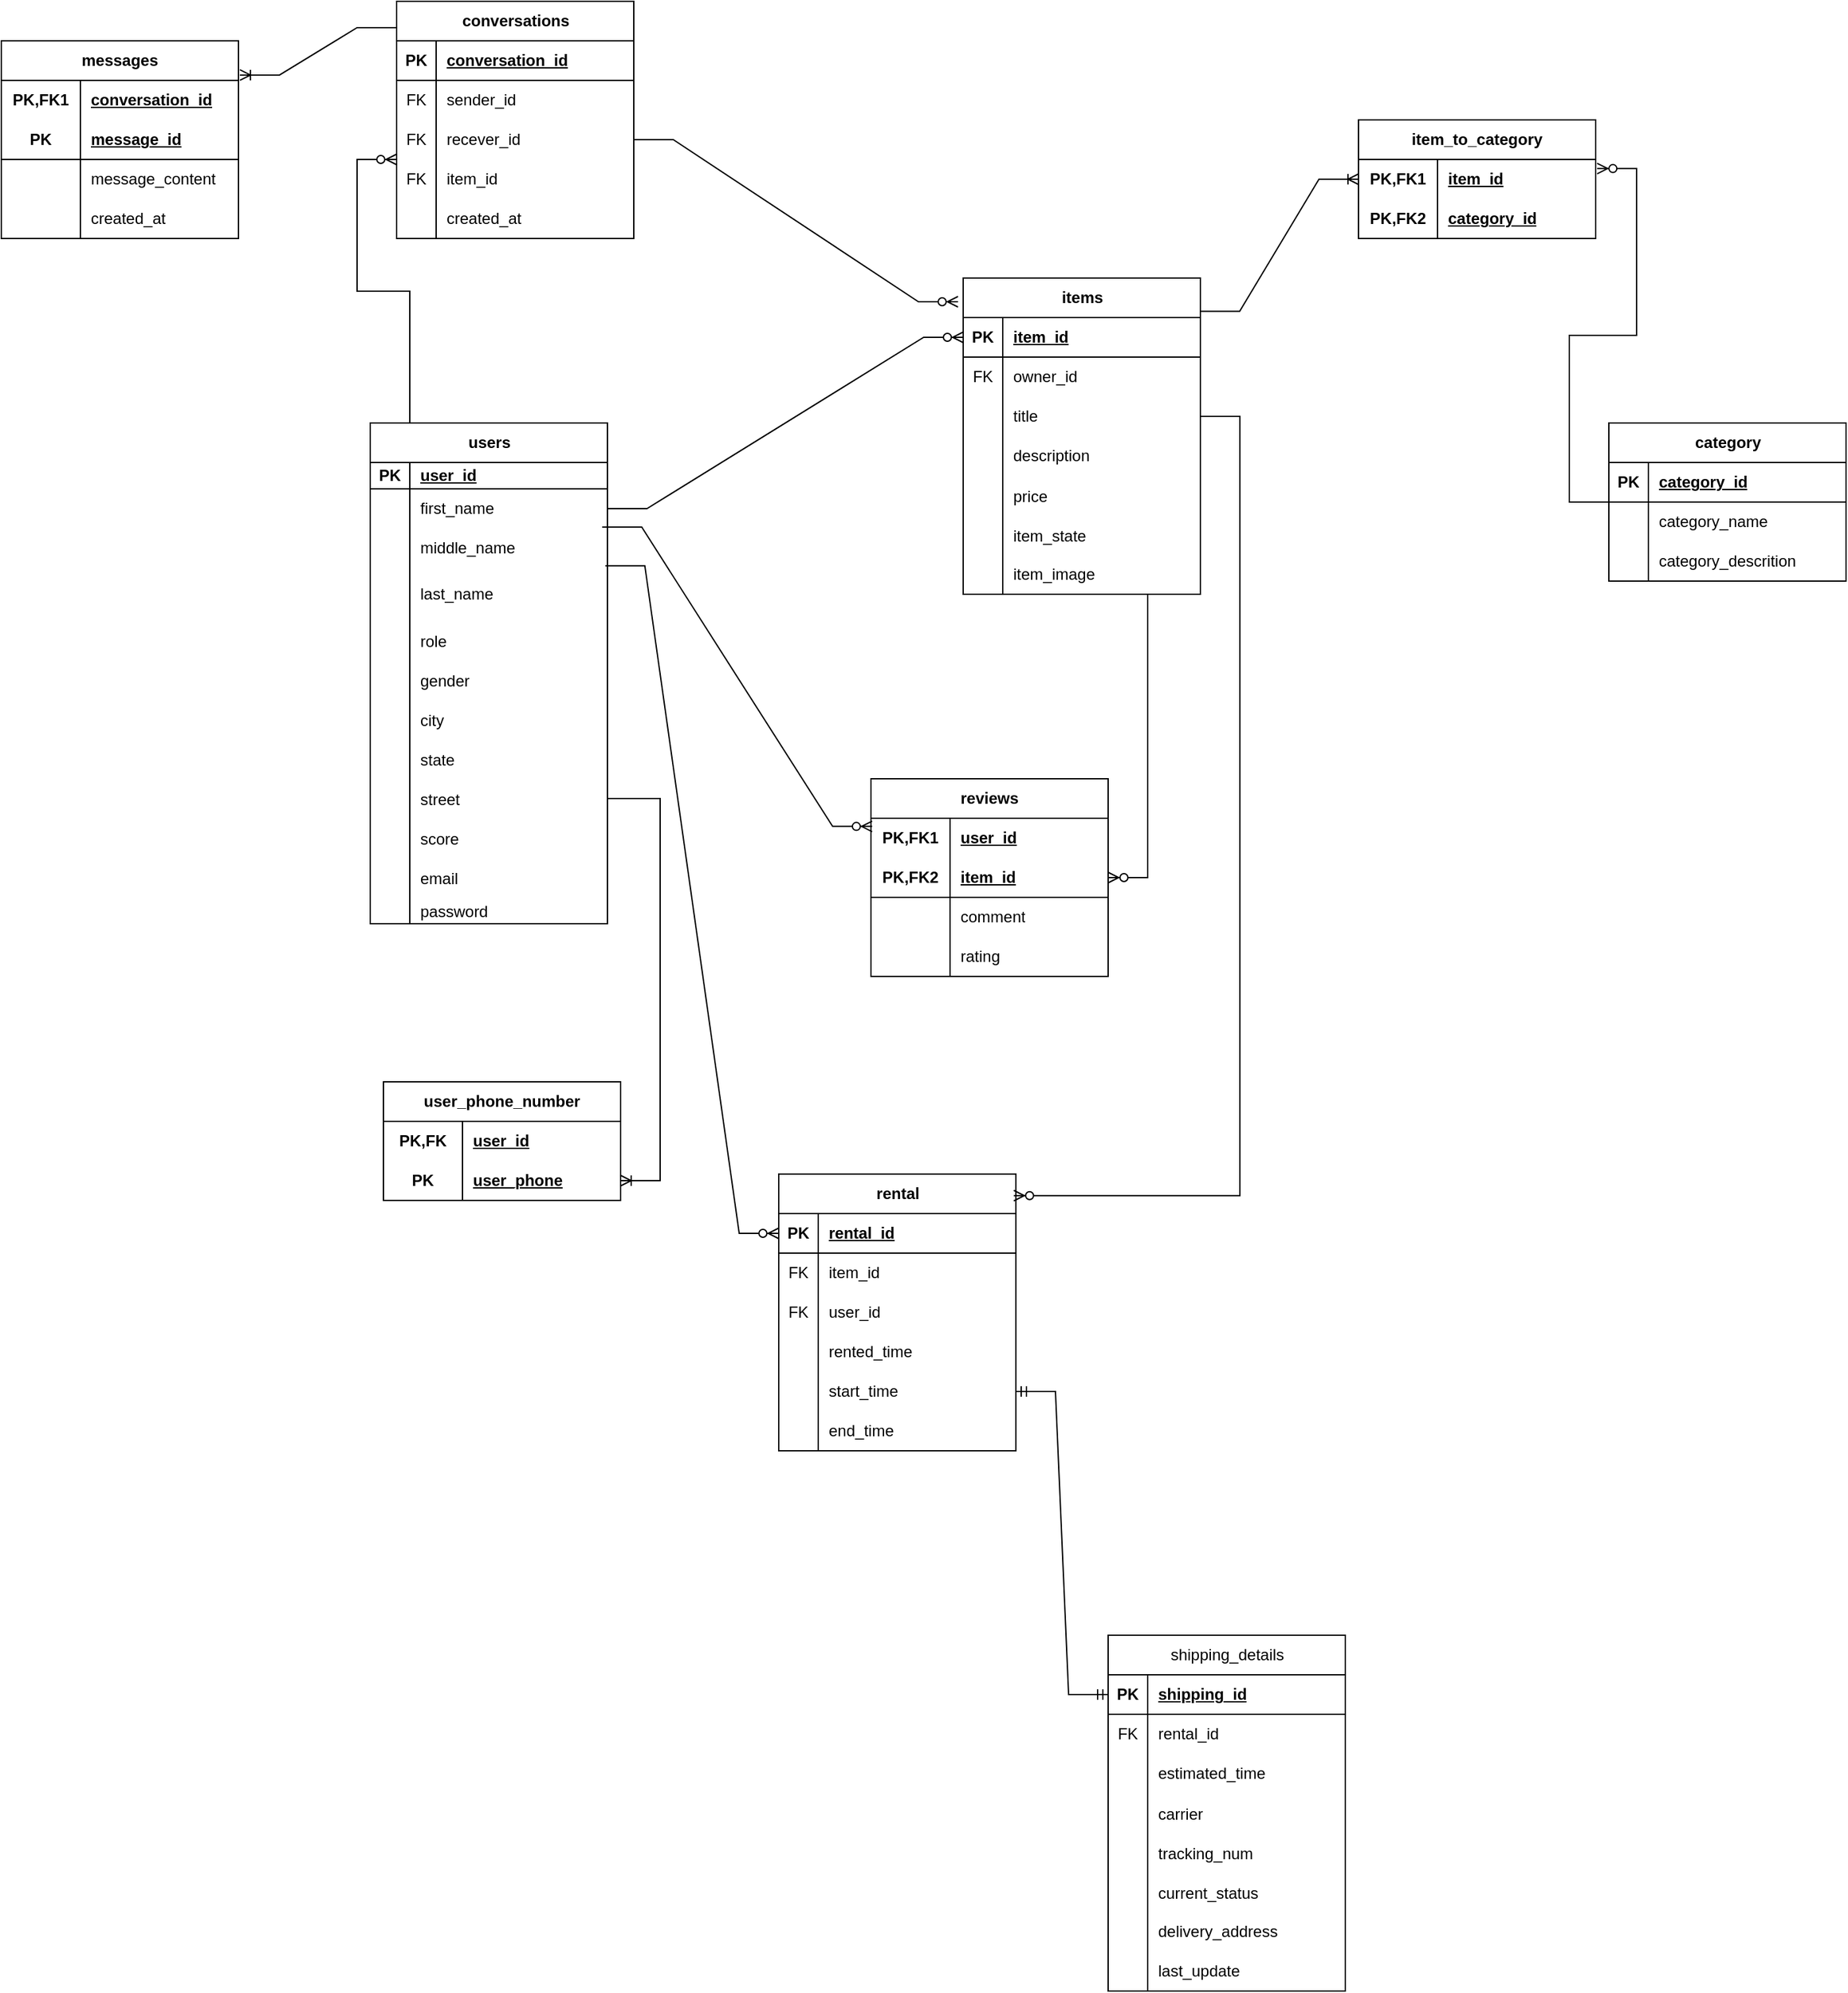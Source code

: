 <mxfile version="26.1.1">
  <diagram name="Page-1" id="6KNwMar9HTbm59bCYE74">
    <mxGraphModel dx="1673" dy="2106" grid="1" gridSize="10" guides="1" tooltips="1" connect="1" arrows="1" fold="1" page="1" pageScale="1" pageWidth="850" pageHeight="1100" math="0" shadow="0">
      <root>
        <mxCell id="0" />
        <mxCell id="1" parent="0" />
        <mxCell id="_VW1SAgKwyYB2Ap9F3Y4-1" value="users" style="shape=table;startSize=30;container=1;collapsible=1;childLayout=tableLayout;fixedRows=1;rowLines=0;fontStyle=1;align=center;resizeLast=1;html=1;" parent="1" vertex="1">
          <mxGeometry x="510" y="280" width="180" height="380" as="geometry" />
        </mxCell>
        <mxCell id="_VW1SAgKwyYB2Ap9F3Y4-2" value="" style="shape=tableRow;horizontal=0;startSize=0;swimlaneHead=0;swimlaneBody=0;fillColor=none;collapsible=0;dropTarget=0;points=[[0,0.5],[1,0.5]];portConstraint=eastwest;top=0;left=0;right=0;bottom=1;" parent="_VW1SAgKwyYB2Ap9F3Y4-1" vertex="1">
          <mxGeometry y="30" width="180" height="20" as="geometry" />
        </mxCell>
        <mxCell id="_VW1SAgKwyYB2Ap9F3Y4-3" value="PK" style="shape=partialRectangle;connectable=0;fillColor=none;top=0;left=0;bottom=0;right=0;fontStyle=1;overflow=hidden;whiteSpace=wrap;html=1;" parent="_VW1SAgKwyYB2Ap9F3Y4-2" vertex="1">
          <mxGeometry width="30" height="20" as="geometry">
            <mxRectangle width="30" height="20" as="alternateBounds" />
          </mxGeometry>
        </mxCell>
        <mxCell id="_VW1SAgKwyYB2Ap9F3Y4-4" value="user_id" style="shape=partialRectangle;connectable=0;fillColor=none;top=0;left=0;bottom=0;right=0;align=left;spacingLeft=6;fontStyle=5;overflow=hidden;whiteSpace=wrap;html=1;" parent="_VW1SAgKwyYB2Ap9F3Y4-2" vertex="1">
          <mxGeometry x="30" width="150" height="20" as="geometry">
            <mxRectangle width="150" height="20" as="alternateBounds" />
          </mxGeometry>
        </mxCell>
        <mxCell id="_VW1SAgKwyYB2Ap9F3Y4-5" value="" style="shape=tableRow;horizontal=0;startSize=0;swimlaneHead=0;swimlaneBody=0;fillColor=none;collapsible=0;dropTarget=0;points=[[0,0.5],[1,0.5]];portConstraint=eastwest;top=0;left=0;right=0;bottom=0;" parent="_VW1SAgKwyYB2Ap9F3Y4-1" vertex="1">
          <mxGeometry y="50" width="180" height="30" as="geometry" />
        </mxCell>
        <mxCell id="_VW1SAgKwyYB2Ap9F3Y4-6" value="" style="shape=partialRectangle;connectable=0;fillColor=none;top=0;left=0;bottom=0;right=0;editable=1;overflow=hidden;whiteSpace=wrap;html=1;" parent="_VW1SAgKwyYB2Ap9F3Y4-5" vertex="1">
          <mxGeometry width="30" height="30" as="geometry">
            <mxRectangle width="30" height="30" as="alternateBounds" />
          </mxGeometry>
        </mxCell>
        <mxCell id="_VW1SAgKwyYB2Ap9F3Y4-7" value="first_name" style="shape=partialRectangle;connectable=0;fillColor=none;top=0;left=0;bottom=0;right=0;align=left;spacingLeft=6;overflow=hidden;whiteSpace=wrap;html=1;" parent="_VW1SAgKwyYB2Ap9F3Y4-5" vertex="1">
          <mxGeometry x="30" width="150" height="30" as="geometry">
            <mxRectangle width="150" height="30" as="alternateBounds" />
          </mxGeometry>
        </mxCell>
        <mxCell id="_VW1SAgKwyYB2Ap9F3Y4-8" value="" style="shape=tableRow;horizontal=0;startSize=0;swimlaneHead=0;swimlaneBody=0;fillColor=none;collapsible=0;dropTarget=0;points=[[0,0.5],[1,0.5]];portConstraint=eastwest;top=0;left=0;right=0;bottom=0;" parent="_VW1SAgKwyYB2Ap9F3Y4-1" vertex="1">
          <mxGeometry y="80" width="180" height="30" as="geometry" />
        </mxCell>
        <mxCell id="_VW1SAgKwyYB2Ap9F3Y4-9" value="" style="shape=partialRectangle;connectable=0;fillColor=none;top=0;left=0;bottom=0;right=0;editable=1;overflow=hidden;whiteSpace=wrap;html=1;" parent="_VW1SAgKwyYB2Ap9F3Y4-8" vertex="1">
          <mxGeometry width="30" height="30" as="geometry">
            <mxRectangle width="30" height="30" as="alternateBounds" />
          </mxGeometry>
        </mxCell>
        <mxCell id="_VW1SAgKwyYB2Ap9F3Y4-10" value="middle_name" style="shape=partialRectangle;connectable=0;fillColor=none;top=0;left=0;bottom=0;right=0;align=left;spacingLeft=6;overflow=hidden;whiteSpace=wrap;html=1;" parent="_VW1SAgKwyYB2Ap9F3Y4-8" vertex="1">
          <mxGeometry x="30" width="150" height="30" as="geometry">
            <mxRectangle width="150" height="30" as="alternateBounds" />
          </mxGeometry>
        </mxCell>
        <mxCell id="_VW1SAgKwyYB2Ap9F3Y4-11" value="" style="shape=tableRow;horizontal=0;startSize=0;swimlaneHead=0;swimlaneBody=0;fillColor=none;collapsible=0;dropTarget=0;points=[[0,0.5],[1,0.5]];portConstraint=eastwest;top=0;left=0;right=0;bottom=0;" parent="_VW1SAgKwyYB2Ap9F3Y4-1" vertex="1">
          <mxGeometry y="110" width="180" height="40" as="geometry" />
        </mxCell>
        <mxCell id="_VW1SAgKwyYB2Ap9F3Y4-12" value="" style="shape=partialRectangle;connectable=0;fillColor=none;top=0;left=0;bottom=0;right=0;editable=1;overflow=hidden;whiteSpace=wrap;html=1;" parent="_VW1SAgKwyYB2Ap9F3Y4-11" vertex="1">
          <mxGeometry width="30" height="40" as="geometry">
            <mxRectangle width="30" height="40" as="alternateBounds" />
          </mxGeometry>
        </mxCell>
        <mxCell id="_VW1SAgKwyYB2Ap9F3Y4-13" value="last_name" style="shape=partialRectangle;connectable=0;fillColor=none;top=0;left=0;bottom=0;right=0;align=left;spacingLeft=6;overflow=hidden;whiteSpace=wrap;html=1;" parent="_VW1SAgKwyYB2Ap9F3Y4-11" vertex="1">
          <mxGeometry x="30" width="150" height="40" as="geometry">
            <mxRectangle width="150" height="40" as="alternateBounds" />
          </mxGeometry>
        </mxCell>
        <mxCell id="_VW1SAgKwyYB2Ap9F3Y4-14" value="" style="shape=tableRow;horizontal=0;startSize=0;swimlaneHead=0;swimlaneBody=0;fillColor=none;collapsible=0;dropTarget=0;points=[[0,0.5],[1,0.5]];portConstraint=eastwest;top=0;left=0;right=0;bottom=0;" parent="_VW1SAgKwyYB2Ap9F3Y4-1" vertex="1">
          <mxGeometry y="150" width="180" height="30" as="geometry" />
        </mxCell>
        <mxCell id="_VW1SAgKwyYB2Ap9F3Y4-15" value="" style="shape=partialRectangle;connectable=0;fillColor=none;top=0;left=0;bottom=0;right=0;editable=1;overflow=hidden;" parent="_VW1SAgKwyYB2Ap9F3Y4-14" vertex="1">
          <mxGeometry width="30" height="30" as="geometry">
            <mxRectangle width="30" height="30" as="alternateBounds" />
          </mxGeometry>
        </mxCell>
        <mxCell id="_VW1SAgKwyYB2Ap9F3Y4-16" value="role" style="shape=partialRectangle;connectable=0;fillColor=none;top=0;left=0;bottom=0;right=0;align=left;spacingLeft=6;overflow=hidden;" parent="_VW1SAgKwyYB2Ap9F3Y4-14" vertex="1">
          <mxGeometry x="30" width="150" height="30" as="geometry">
            <mxRectangle width="150" height="30" as="alternateBounds" />
          </mxGeometry>
        </mxCell>
        <mxCell id="_VW1SAgKwyYB2Ap9F3Y4-17" value="" style="shape=tableRow;horizontal=0;startSize=0;swimlaneHead=0;swimlaneBody=0;fillColor=none;collapsible=0;dropTarget=0;points=[[0,0.5],[1,0.5]];portConstraint=eastwest;top=0;left=0;right=0;bottom=0;" parent="_VW1SAgKwyYB2Ap9F3Y4-1" vertex="1">
          <mxGeometry y="180" width="180" height="30" as="geometry" />
        </mxCell>
        <mxCell id="_VW1SAgKwyYB2Ap9F3Y4-18" value="" style="shape=partialRectangle;connectable=0;fillColor=none;top=0;left=0;bottom=0;right=0;editable=1;overflow=hidden;" parent="_VW1SAgKwyYB2Ap9F3Y4-17" vertex="1">
          <mxGeometry width="30" height="30" as="geometry">
            <mxRectangle width="30" height="30" as="alternateBounds" />
          </mxGeometry>
        </mxCell>
        <mxCell id="_VW1SAgKwyYB2Ap9F3Y4-19" value="gender" style="shape=partialRectangle;connectable=0;fillColor=none;top=0;left=0;bottom=0;right=0;align=left;spacingLeft=6;overflow=hidden;" parent="_VW1SAgKwyYB2Ap9F3Y4-17" vertex="1">
          <mxGeometry x="30" width="150" height="30" as="geometry">
            <mxRectangle width="150" height="30" as="alternateBounds" />
          </mxGeometry>
        </mxCell>
        <mxCell id="_VW1SAgKwyYB2Ap9F3Y4-20" value="" style="shape=tableRow;horizontal=0;startSize=0;swimlaneHead=0;swimlaneBody=0;fillColor=none;collapsible=0;dropTarget=0;points=[[0,0.5],[1,0.5]];portConstraint=eastwest;top=0;left=0;right=0;bottom=0;" parent="_VW1SAgKwyYB2Ap9F3Y4-1" vertex="1">
          <mxGeometry y="210" width="180" height="30" as="geometry" />
        </mxCell>
        <mxCell id="_VW1SAgKwyYB2Ap9F3Y4-21" value="" style="shape=partialRectangle;connectable=0;fillColor=none;top=0;left=0;bottom=0;right=0;editable=1;overflow=hidden;" parent="_VW1SAgKwyYB2Ap9F3Y4-20" vertex="1">
          <mxGeometry width="30" height="30" as="geometry">
            <mxRectangle width="30" height="30" as="alternateBounds" />
          </mxGeometry>
        </mxCell>
        <mxCell id="_VW1SAgKwyYB2Ap9F3Y4-22" value="city" style="shape=partialRectangle;connectable=0;fillColor=none;top=0;left=0;bottom=0;right=0;align=left;spacingLeft=6;overflow=hidden;" parent="_VW1SAgKwyYB2Ap9F3Y4-20" vertex="1">
          <mxGeometry x="30" width="150" height="30" as="geometry">
            <mxRectangle width="150" height="30" as="alternateBounds" />
          </mxGeometry>
        </mxCell>
        <mxCell id="_VW1SAgKwyYB2Ap9F3Y4-23" value="" style="shape=tableRow;horizontal=0;startSize=0;swimlaneHead=0;swimlaneBody=0;fillColor=none;collapsible=0;dropTarget=0;points=[[0,0.5],[1,0.5]];portConstraint=eastwest;top=0;left=0;right=0;bottom=0;" parent="_VW1SAgKwyYB2Ap9F3Y4-1" vertex="1">
          <mxGeometry y="240" width="180" height="30" as="geometry" />
        </mxCell>
        <mxCell id="_VW1SAgKwyYB2Ap9F3Y4-24" value="" style="shape=partialRectangle;connectable=0;fillColor=none;top=0;left=0;bottom=0;right=0;editable=1;overflow=hidden;" parent="_VW1SAgKwyYB2Ap9F3Y4-23" vertex="1">
          <mxGeometry width="30" height="30" as="geometry">
            <mxRectangle width="30" height="30" as="alternateBounds" />
          </mxGeometry>
        </mxCell>
        <mxCell id="_VW1SAgKwyYB2Ap9F3Y4-25" value="state" style="shape=partialRectangle;connectable=0;fillColor=none;top=0;left=0;bottom=0;right=0;align=left;spacingLeft=6;overflow=hidden;" parent="_VW1SAgKwyYB2Ap9F3Y4-23" vertex="1">
          <mxGeometry x="30" width="150" height="30" as="geometry">
            <mxRectangle width="150" height="30" as="alternateBounds" />
          </mxGeometry>
        </mxCell>
        <mxCell id="_VW1SAgKwyYB2Ap9F3Y4-26" value="" style="shape=tableRow;horizontal=0;startSize=0;swimlaneHead=0;swimlaneBody=0;fillColor=none;collapsible=0;dropTarget=0;points=[[0,0.5],[1,0.5]];portConstraint=eastwest;top=0;left=0;right=0;bottom=0;" parent="_VW1SAgKwyYB2Ap9F3Y4-1" vertex="1">
          <mxGeometry y="270" width="180" height="30" as="geometry" />
        </mxCell>
        <mxCell id="_VW1SAgKwyYB2Ap9F3Y4-27" value="" style="shape=partialRectangle;connectable=0;fillColor=none;top=0;left=0;bottom=0;right=0;editable=1;overflow=hidden;" parent="_VW1SAgKwyYB2Ap9F3Y4-26" vertex="1">
          <mxGeometry width="30" height="30" as="geometry">
            <mxRectangle width="30" height="30" as="alternateBounds" />
          </mxGeometry>
        </mxCell>
        <mxCell id="_VW1SAgKwyYB2Ap9F3Y4-28" value="street" style="shape=partialRectangle;connectable=0;fillColor=none;top=0;left=0;bottom=0;right=0;align=left;spacingLeft=6;overflow=hidden;" parent="_VW1SAgKwyYB2Ap9F3Y4-26" vertex="1">
          <mxGeometry x="30" width="150" height="30" as="geometry">
            <mxRectangle width="150" height="30" as="alternateBounds" />
          </mxGeometry>
        </mxCell>
        <mxCell id="_VW1SAgKwyYB2Ap9F3Y4-29" value="" style="shape=tableRow;horizontal=0;startSize=0;swimlaneHead=0;swimlaneBody=0;fillColor=none;collapsible=0;dropTarget=0;points=[[0,0.5],[1,0.5]];portConstraint=eastwest;top=0;left=0;right=0;bottom=0;" parent="_VW1SAgKwyYB2Ap9F3Y4-1" vertex="1">
          <mxGeometry y="300" width="180" height="30" as="geometry" />
        </mxCell>
        <mxCell id="_VW1SAgKwyYB2Ap9F3Y4-30" value="" style="shape=partialRectangle;connectable=0;fillColor=none;top=0;left=0;bottom=0;right=0;editable=1;overflow=hidden;" parent="_VW1SAgKwyYB2Ap9F3Y4-29" vertex="1">
          <mxGeometry width="30" height="30" as="geometry">
            <mxRectangle width="30" height="30" as="alternateBounds" />
          </mxGeometry>
        </mxCell>
        <mxCell id="_VW1SAgKwyYB2Ap9F3Y4-31" value="score" style="shape=partialRectangle;connectable=0;fillColor=none;top=0;left=0;bottom=0;right=0;align=left;spacingLeft=6;overflow=hidden;" parent="_VW1SAgKwyYB2Ap9F3Y4-29" vertex="1">
          <mxGeometry x="30" width="150" height="30" as="geometry">
            <mxRectangle width="150" height="30" as="alternateBounds" />
          </mxGeometry>
        </mxCell>
        <mxCell id="_VW1SAgKwyYB2Ap9F3Y4-32" value="" style="shape=tableRow;horizontal=0;startSize=0;swimlaneHead=0;swimlaneBody=0;fillColor=none;collapsible=0;dropTarget=0;points=[[0,0.5],[1,0.5]];portConstraint=eastwest;top=0;left=0;right=0;bottom=0;" parent="_VW1SAgKwyYB2Ap9F3Y4-1" vertex="1">
          <mxGeometry y="330" width="180" height="30" as="geometry" />
        </mxCell>
        <mxCell id="_VW1SAgKwyYB2Ap9F3Y4-33" value="" style="shape=partialRectangle;connectable=0;fillColor=none;top=0;left=0;bottom=0;right=0;editable=1;overflow=hidden;" parent="_VW1SAgKwyYB2Ap9F3Y4-32" vertex="1">
          <mxGeometry width="30" height="30" as="geometry">
            <mxRectangle width="30" height="30" as="alternateBounds" />
          </mxGeometry>
        </mxCell>
        <mxCell id="_VW1SAgKwyYB2Ap9F3Y4-34" value="email" style="shape=partialRectangle;connectable=0;fillColor=none;top=0;left=0;bottom=0;right=0;align=left;spacingLeft=6;overflow=hidden;" parent="_VW1SAgKwyYB2Ap9F3Y4-32" vertex="1">
          <mxGeometry x="30" width="150" height="30" as="geometry">
            <mxRectangle width="150" height="30" as="alternateBounds" />
          </mxGeometry>
        </mxCell>
        <mxCell id="_VW1SAgKwyYB2Ap9F3Y4-35" value="" style="shape=tableRow;horizontal=0;startSize=0;swimlaneHead=0;swimlaneBody=0;fillColor=none;collapsible=0;dropTarget=0;points=[[0,0.5],[1,0.5]];portConstraint=eastwest;top=0;left=0;right=0;bottom=0;" parent="_VW1SAgKwyYB2Ap9F3Y4-1" vertex="1">
          <mxGeometry y="360" width="180" height="20" as="geometry" />
        </mxCell>
        <mxCell id="_VW1SAgKwyYB2Ap9F3Y4-36" value="" style="shape=partialRectangle;connectable=0;fillColor=none;top=0;left=0;bottom=0;right=0;editable=1;overflow=hidden;" parent="_VW1SAgKwyYB2Ap9F3Y4-35" vertex="1">
          <mxGeometry width="30" height="20" as="geometry">
            <mxRectangle width="30" height="20" as="alternateBounds" />
          </mxGeometry>
        </mxCell>
        <mxCell id="_VW1SAgKwyYB2Ap9F3Y4-37" value="password" style="shape=partialRectangle;connectable=0;fillColor=none;top=0;left=0;bottom=0;right=0;align=left;spacingLeft=6;overflow=hidden;" parent="_VW1SAgKwyYB2Ap9F3Y4-35" vertex="1">
          <mxGeometry x="30" width="150" height="20" as="geometry">
            <mxRectangle width="150" height="20" as="alternateBounds" />
          </mxGeometry>
        </mxCell>
        <mxCell id="_VW1SAgKwyYB2Ap9F3Y4-38" value="items" style="shape=table;startSize=30;container=1;collapsible=1;childLayout=tableLayout;fixedRows=1;rowLines=0;fontStyle=1;align=center;resizeLast=1;html=1;" parent="1" vertex="1">
          <mxGeometry x="960" y="170" width="180" height="240" as="geometry" />
        </mxCell>
        <mxCell id="_VW1SAgKwyYB2Ap9F3Y4-39" value="" style="shape=tableRow;horizontal=0;startSize=0;swimlaneHead=0;swimlaneBody=0;fillColor=none;collapsible=0;dropTarget=0;points=[[0,0.5],[1,0.5]];portConstraint=eastwest;top=0;left=0;right=0;bottom=1;" parent="_VW1SAgKwyYB2Ap9F3Y4-38" vertex="1">
          <mxGeometry y="30" width="180" height="30" as="geometry" />
        </mxCell>
        <mxCell id="_VW1SAgKwyYB2Ap9F3Y4-40" value="PK" style="shape=partialRectangle;connectable=0;fillColor=none;top=0;left=0;bottom=0;right=0;fontStyle=1;overflow=hidden;whiteSpace=wrap;html=1;" parent="_VW1SAgKwyYB2Ap9F3Y4-39" vertex="1">
          <mxGeometry width="30" height="30" as="geometry">
            <mxRectangle width="30" height="30" as="alternateBounds" />
          </mxGeometry>
        </mxCell>
        <mxCell id="_VW1SAgKwyYB2Ap9F3Y4-41" value="item_id" style="shape=partialRectangle;connectable=0;fillColor=none;top=0;left=0;bottom=0;right=0;align=left;spacingLeft=6;fontStyle=5;overflow=hidden;whiteSpace=wrap;html=1;" parent="_VW1SAgKwyYB2Ap9F3Y4-39" vertex="1">
          <mxGeometry x="30" width="150" height="30" as="geometry">
            <mxRectangle width="150" height="30" as="alternateBounds" />
          </mxGeometry>
        </mxCell>
        <mxCell id="_VW1SAgKwyYB2Ap9F3Y4-42" value="" style="shape=tableRow;horizontal=0;startSize=0;swimlaneHead=0;swimlaneBody=0;fillColor=none;collapsible=0;dropTarget=0;points=[[0,0.5],[1,0.5]];portConstraint=eastwest;top=0;left=0;right=0;bottom=0;" parent="_VW1SAgKwyYB2Ap9F3Y4-38" vertex="1">
          <mxGeometry y="60" width="180" height="30" as="geometry" />
        </mxCell>
        <mxCell id="_VW1SAgKwyYB2Ap9F3Y4-43" value="FK" style="shape=partialRectangle;connectable=0;fillColor=none;top=0;left=0;bottom=0;right=0;fontStyle=0;overflow=hidden;whiteSpace=wrap;html=1;" parent="_VW1SAgKwyYB2Ap9F3Y4-42" vertex="1">
          <mxGeometry width="30" height="30" as="geometry">
            <mxRectangle width="30" height="30" as="alternateBounds" />
          </mxGeometry>
        </mxCell>
        <mxCell id="_VW1SAgKwyYB2Ap9F3Y4-44" value="owner_id" style="shape=partialRectangle;connectable=0;fillColor=none;top=0;left=0;bottom=0;right=0;align=left;spacingLeft=6;fontStyle=0;overflow=hidden;whiteSpace=wrap;html=1;" parent="_VW1SAgKwyYB2Ap9F3Y4-42" vertex="1">
          <mxGeometry x="30" width="150" height="30" as="geometry">
            <mxRectangle width="150" height="30" as="alternateBounds" />
          </mxGeometry>
        </mxCell>
        <mxCell id="_VW1SAgKwyYB2Ap9F3Y4-45" value="" style="shape=tableRow;horizontal=0;startSize=0;swimlaneHead=0;swimlaneBody=0;fillColor=none;collapsible=0;dropTarget=0;points=[[0,0.5],[1,0.5]];portConstraint=eastwest;top=0;left=0;right=0;bottom=0;" parent="_VW1SAgKwyYB2Ap9F3Y4-38" vertex="1">
          <mxGeometry y="90" width="180" height="30" as="geometry" />
        </mxCell>
        <mxCell id="_VW1SAgKwyYB2Ap9F3Y4-46" value="" style="shape=partialRectangle;connectable=0;fillColor=none;top=0;left=0;bottom=0;right=0;editable=1;overflow=hidden;whiteSpace=wrap;html=1;" parent="_VW1SAgKwyYB2Ap9F3Y4-45" vertex="1">
          <mxGeometry width="30" height="30" as="geometry">
            <mxRectangle width="30" height="30" as="alternateBounds" />
          </mxGeometry>
        </mxCell>
        <mxCell id="_VW1SAgKwyYB2Ap9F3Y4-47" value="title" style="shape=partialRectangle;connectable=0;fillColor=none;top=0;left=0;bottom=0;right=0;align=left;spacingLeft=6;overflow=hidden;whiteSpace=wrap;html=1;" parent="_VW1SAgKwyYB2Ap9F3Y4-45" vertex="1">
          <mxGeometry x="30" width="150" height="30" as="geometry">
            <mxRectangle width="150" height="30" as="alternateBounds" />
          </mxGeometry>
        </mxCell>
        <mxCell id="_VW1SAgKwyYB2Ap9F3Y4-48" value="" style="shape=tableRow;horizontal=0;startSize=0;swimlaneHead=0;swimlaneBody=0;fillColor=none;collapsible=0;dropTarget=0;points=[[0,0.5],[1,0.5]];portConstraint=eastwest;top=0;left=0;right=0;bottom=0;" parent="_VW1SAgKwyYB2Ap9F3Y4-38" vertex="1">
          <mxGeometry y="120" width="180" height="30" as="geometry" />
        </mxCell>
        <mxCell id="_VW1SAgKwyYB2Ap9F3Y4-49" value="" style="shape=partialRectangle;connectable=0;fillColor=none;top=0;left=0;bottom=0;right=0;editable=1;overflow=hidden;whiteSpace=wrap;html=1;" parent="_VW1SAgKwyYB2Ap9F3Y4-48" vertex="1">
          <mxGeometry width="30" height="30" as="geometry">
            <mxRectangle width="30" height="30" as="alternateBounds" />
          </mxGeometry>
        </mxCell>
        <mxCell id="_VW1SAgKwyYB2Ap9F3Y4-50" value="description" style="shape=partialRectangle;connectable=0;fillColor=none;top=0;left=0;bottom=0;right=0;align=left;spacingLeft=6;overflow=hidden;whiteSpace=wrap;html=1;" parent="_VW1SAgKwyYB2Ap9F3Y4-48" vertex="1">
          <mxGeometry x="30" width="150" height="30" as="geometry">
            <mxRectangle width="150" height="30" as="alternateBounds" />
          </mxGeometry>
        </mxCell>
        <mxCell id="_VW1SAgKwyYB2Ap9F3Y4-51" value="" style="shape=tableRow;horizontal=0;startSize=0;swimlaneHead=0;swimlaneBody=0;fillColor=none;collapsible=0;dropTarget=0;points=[[0,0.5],[1,0.5]];portConstraint=eastwest;top=0;left=0;right=0;bottom=0;" parent="_VW1SAgKwyYB2Ap9F3Y4-38" vertex="1">
          <mxGeometry y="150" width="180" height="30" as="geometry" />
        </mxCell>
        <mxCell id="_VW1SAgKwyYB2Ap9F3Y4-52" value="" style="shape=partialRectangle;connectable=0;fillColor=none;top=0;left=0;bottom=0;right=0;editable=1;overflow=hidden;" parent="_VW1SAgKwyYB2Ap9F3Y4-51" vertex="1">
          <mxGeometry width="30" height="30" as="geometry">
            <mxRectangle width="30" height="30" as="alternateBounds" />
          </mxGeometry>
        </mxCell>
        <mxCell id="_VW1SAgKwyYB2Ap9F3Y4-53" value="price" style="shape=partialRectangle;connectable=0;fillColor=none;top=0;left=0;bottom=0;right=0;align=left;spacingLeft=6;overflow=hidden;" parent="_VW1SAgKwyYB2Ap9F3Y4-51" vertex="1">
          <mxGeometry x="30" width="150" height="30" as="geometry">
            <mxRectangle width="150" height="30" as="alternateBounds" />
          </mxGeometry>
        </mxCell>
        <mxCell id="_VW1SAgKwyYB2Ap9F3Y4-54" value="" style="shape=tableRow;horizontal=0;startSize=0;swimlaneHead=0;swimlaneBody=0;fillColor=none;collapsible=0;dropTarget=0;points=[[0,0.5],[1,0.5]];portConstraint=eastwest;top=0;left=0;right=0;bottom=0;" parent="_VW1SAgKwyYB2Ap9F3Y4-38" vertex="1">
          <mxGeometry y="180" width="180" height="30" as="geometry" />
        </mxCell>
        <mxCell id="_VW1SAgKwyYB2Ap9F3Y4-55" value="" style="shape=partialRectangle;connectable=0;fillColor=none;top=0;left=0;bottom=0;right=0;editable=1;overflow=hidden;" parent="_VW1SAgKwyYB2Ap9F3Y4-54" vertex="1">
          <mxGeometry width="30" height="30" as="geometry">
            <mxRectangle width="30" height="30" as="alternateBounds" />
          </mxGeometry>
        </mxCell>
        <mxCell id="_VW1SAgKwyYB2Ap9F3Y4-56" value="item_state" style="shape=partialRectangle;connectable=0;fillColor=none;top=0;left=0;bottom=0;right=0;align=left;spacingLeft=6;overflow=hidden;" parent="_VW1SAgKwyYB2Ap9F3Y4-54" vertex="1">
          <mxGeometry x="30" width="150" height="30" as="geometry">
            <mxRectangle width="150" height="30" as="alternateBounds" />
          </mxGeometry>
        </mxCell>
        <mxCell id="_VW1SAgKwyYB2Ap9F3Y4-57" value="" style="shape=tableRow;horizontal=0;startSize=0;swimlaneHead=0;swimlaneBody=0;fillColor=none;collapsible=0;dropTarget=0;points=[[0,0.5],[1,0.5]];portConstraint=eastwest;top=0;left=0;right=0;bottom=0;" parent="_VW1SAgKwyYB2Ap9F3Y4-38" vertex="1">
          <mxGeometry y="210" width="180" height="30" as="geometry" />
        </mxCell>
        <mxCell id="_VW1SAgKwyYB2Ap9F3Y4-58" value="" style="shape=partialRectangle;connectable=0;fillColor=none;top=0;left=0;bottom=0;right=0;editable=1;overflow=hidden;whiteSpace=wrap;html=1;" parent="_VW1SAgKwyYB2Ap9F3Y4-57" vertex="1">
          <mxGeometry width="30" height="30" as="geometry">
            <mxRectangle width="30" height="30" as="alternateBounds" />
          </mxGeometry>
        </mxCell>
        <mxCell id="_VW1SAgKwyYB2Ap9F3Y4-59" value="item_image" style="shape=partialRectangle;connectable=0;fillColor=none;top=0;left=0;bottom=0;right=0;align=left;spacingLeft=6;overflow=hidden;whiteSpace=wrap;html=1;" parent="_VW1SAgKwyYB2Ap9F3Y4-57" vertex="1">
          <mxGeometry x="30" width="150" height="30" as="geometry">
            <mxRectangle width="150" height="30" as="alternateBounds" />
          </mxGeometry>
        </mxCell>
        <mxCell id="_VW1SAgKwyYB2Ap9F3Y4-60" value="category" style="shape=table;startSize=30;container=1;collapsible=1;childLayout=tableLayout;fixedRows=1;rowLines=0;fontStyle=1;align=center;resizeLast=1;html=1;" parent="1" vertex="1">
          <mxGeometry x="1450" y="280" width="180" height="120" as="geometry" />
        </mxCell>
        <mxCell id="_VW1SAgKwyYB2Ap9F3Y4-61" value="" style="shape=tableRow;horizontal=0;startSize=0;swimlaneHead=0;swimlaneBody=0;fillColor=none;collapsible=0;dropTarget=0;points=[[0,0.5],[1,0.5]];portConstraint=eastwest;top=0;left=0;right=0;bottom=1;" parent="_VW1SAgKwyYB2Ap9F3Y4-60" vertex="1">
          <mxGeometry y="30" width="180" height="30" as="geometry" />
        </mxCell>
        <mxCell id="_VW1SAgKwyYB2Ap9F3Y4-62" value="PK" style="shape=partialRectangle;connectable=0;fillColor=none;top=0;left=0;bottom=0;right=0;fontStyle=1;overflow=hidden;whiteSpace=wrap;html=1;" parent="_VW1SAgKwyYB2Ap9F3Y4-61" vertex="1">
          <mxGeometry width="30" height="30" as="geometry">
            <mxRectangle width="30" height="30" as="alternateBounds" />
          </mxGeometry>
        </mxCell>
        <mxCell id="_VW1SAgKwyYB2Ap9F3Y4-63" value="category_id" style="shape=partialRectangle;connectable=0;fillColor=none;top=0;left=0;bottom=0;right=0;align=left;spacingLeft=6;fontStyle=5;overflow=hidden;whiteSpace=wrap;html=1;" parent="_VW1SAgKwyYB2Ap9F3Y4-61" vertex="1">
          <mxGeometry x="30" width="150" height="30" as="geometry">
            <mxRectangle width="150" height="30" as="alternateBounds" />
          </mxGeometry>
        </mxCell>
        <mxCell id="_VW1SAgKwyYB2Ap9F3Y4-64" value="" style="shape=tableRow;horizontal=0;startSize=0;swimlaneHead=0;swimlaneBody=0;fillColor=none;collapsible=0;dropTarget=0;points=[[0,0.5],[1,0.5]];portConstraint=eastwest;top=0;left=0;right=0;bottom=0;" parent="_VW1SAgKwyYB2Ap9F3Y4-60" vertex="1">
          <mxGeometry y="60" width="180" height="30" as="geometry" />
        </mxCell>
        <mxCell id="_VW1SAgKwyYB2Ap9F3Y4-65" value="" style="shape=partialRectangle;connectable=0;fillColor=none;top=0;left=0;bottom=0;right=0;editable=1;overflow=hidden;whiteSpace=wrap;html=1;" parent="_VW1SAgKwyYB2Ap9F3Y4-64" vertex="1">
          <mxGeometry width="30" height="30" as="geometry">
            <mxRectangle width="30" height="30" as="alternateBounds" />
          </mxGeometry>
        </mxCell>
        <mxCell id="_VW1SAgKwyYB2Ap9F3Y4-66" value="category_name" style="shape=partialRectangle;connectable=0;fillColor=none;top=0;left=0;bottom=0;right=0;align=left;spacingLeft=6;overflow=hidden;whiteSpace=wrap;html=1;" parent="_VW1SAgKwyYB2Ap9F3Y4-64" vertex="1">
          <mxGeometry x="30" width="150" height="30" as="geometry">
            <mxRectangle width="150" height="30" as="alternateBounds" />
          </mxGeometry>
        </mxCell>
        <mxCell id="_VW1SAgKwyYB2Ap9F3Y4-67" value="" style="shape=tableRow;horizontal=0;startSize=0;swimlaneHead=0;swimlaneBody=0;fillColor=none;collapsible=0;dropTarget=0;points=[[0,0.5],[1,0.5]];portConstraint=eastwest;top=0;left=0;right=0;bottom=0;" parent="_VW1SAgKwyYB2Ap9F3Y4-60" vertex="1">
          <mxGeometry y="90" width="180" height="30" as="geometry" />
        </mxCell>
        <mxCell id="_VW1SAgKwyYB2Ap9F3Y4-68" value="" style="shape=partialRectangle;connectable=0;fillColor=none;top=0;left=0;bottom=0;right=0;editable=1;overflow=hidden;whiteSpace=wrap;html=1;" parent="_VW1SAgKwyYB2Ap9F3Y4-67" vertex="1">
          <mxGeometry width="30" height="30" as="geometry">
            <mxRectangle width="30" height="30" as="alternateBounds" />
          </mxGeometry>
        </mxCell>
        <mxCell id="_VW1SAgKwyYB2Ap9F3Y4-69" value="category_descrition" style="shape=partialRectangle;connectable=0;fillColor=none;top=0;left=0;bottom=0;right=0;align=left;spacingLeft=6;overflow=hidden;whiteSpace=wrap;html=1;" parent="_VW1SAgKwyYB2Ap9F3Y4-67" vertex="1">
          <mxGeometry x="30" width="150" height="30" as="geometry">
            <mxRectangle width="150" height="30" as="alternateBounds" />
          </mxGeometry>
        </mxCell>
        <mxCell id="_VW1SAgKwyYB2Ap9F3Y4-70" value="user_phone_number" style="shape=table;startSize=30;container=1;collapsible=1;childLayout=tableLayout;fixedRows=1;rowLines=0;fontStyle=1;align=center;resizeLast=1;html=1;whiteSpace=wrap;" parent="1" vertex="1">
          <mxGeometry x="520" y="780" width="180" height="90" as="geometry" />
        </mxCell>
        <mxCell id="_VW1SAgKwyYB2Ap9F3Y4-71" value="" style="shape=tableRow;horizontal=0;startSize=0;swimlaneHead=0;swimlaneBody=0;fillColor=none;collapsible=0;dropTarget=0;points=[[0,0.5],[1,0.5]];portConstraint=eastwest;top=0;left=0;right=0;bottom=0;html=1;" parent="_VW1SAgKwyYB2Ap9F3Y4-70" vertex="1">
          <mxGeometry y="30" width="180" height="30" as="geometry" />
        </mxCell>
        <mxCell id="_VW1SAgKwyYB2Ap9F3Y4-72" value="PK,FK" style="shape=partialRectangle;connectable=0;fillColor=none;top=0;left=0;bottom=0;right=0;fontStyle=1;overflow=hidden;html=1;whiteSpace=wrap;" parent="_VW1SAgKwyYB2Ap9F3Y4-71" vertex="1">
          <mxGeometry width="60" height="30" as="geometry">
            <mxRectangle width="60" height="30" as="alternateBounds" />
          </mxGeometry>
        </mxCell>
        <mxCell id="_VW1SAgKwyYB2Ap9F3Y4-73" value="user_id" style="shape=partialRectangle;connectable=0;fillColor=none;top=0;left=0;bottom=0;right=0;align=left;spacingLeft=6;fontStyle=5;overflow=hidden;html=1;whiteSpace=wrap;" parent="_VW1SAgKwyYB2Ap9F3Y4-71" vertex="1">
          <mxGeometry x="60" width="120" height="30" as="geometry">
            <mxRectangle width="120" height="30" as="alternateBounds" />
          </mxGeometry>
        </mxCell>
        <mxCell id="_VW1SAgKwyYB2Ap9F3Y4-74" value="" style="shape=tableRow;horizontal=0;startSize=0;swimlaneHead=0;swimlaneBody=0;fillColor=none;collapsible=0;dropTarget=0;points=[[0,0.5],[1,0.5]];portConstraint=eastwest;top=0;left=0;right=0;bottom=1;html=1;" parent="_VW1SAgKwyYB2Ap9F3Y4-70" vertex="1">
          <mxGeometry y="60" width="180" height="30" as="geometry" />
        </mxCell>
        <mxCell id="_VW1SAgKwyYB2Ap9F3Y4-75" value="PK" style="shape=partialRectangle;connectable=0;fillColor=none;top=0;left=0;bottom=0;right=0;fontStyle=1;overflow=hidden;html=1;whiteSpace=wrap;" parent="_VW1SAgKwyYB2Ap9F3Y4-74" vertex="1">
          <mxGeometry width="60" height="30" as="geometry">
            <mxRectangle width="60" height="30" as="alternateBounds" />
          </mxGeometry>
        </mxCell>
        <mxCell id="_VW1SAgKwyYB2Ap9F3Y4-76" value="user_phone" style="shape=partialRectangle;connectable=0;fillColor=none;top=0;left=0;bottom=0;right=0;align=left;spacingLeft=6;fontStyle=5;overflow=hidden;html=1;whiteSpace=wrap;" parent="_VW1SAgKwyYB2Ap9F3Y4-74" vertex="1">
          <mxGeometry x="60" width="120" height="30" as="geometry">
            <mxRectangle width="120" height="30" as="alternateBounds" />
          </mxGeometry>
        </mxCell>
        <mxCell id="_VW1SAgKwyYB2Ap9F3Y4-90" value="conversations" style="shape=table;startSize=30;container=1;collapsible=1;childLayout=tableLayout;fixedRows=1;rowLines=0;fontStyle=1;align=center;resizeLast=1;html=1;" parent="1" vertex="1">
          <mxGeometry x="530" y="-40" width="180" height="180" as="geometry" />
        </mxCell>
        <mxCell id="_VW1SAgKwyYB2Ap9F3Y4-91" value="" style="shape=tableRow;horizontal=0;startSize=0;swimlaneHead=0;swimlaneBody=0;fillColor=none;collapsible=0;dropTarget=0;points=[[0,0.5],[1,0.5]];portConstraint=eastwest;top=0;left=0;right=0;bottom=1;" parent="_VW1SAgKwyYB2Ap9F3Y4-90" vertex="1">
          <mxGeometry y="30" width="180" height="30" as="geometry" />
        </mxCell>
        <mxCell id="_VW1SAgKwyYB2Ap9F3Y4-92" value="PK" style="shape=partialRectangle;connectable=0;fillColor=none;top=0;left=0;bottom=0;right=0;fontStyle=1;overflow=hidden;whiteSpace=wrap;html=1;" parent="_VW1SAgKwyYB2Ap9F3Y4-91" vertex="1">
          <mxGeometry width="30" height="30" as="geometry">
            <mxRectangle width="30" height="30" as="alternateBounds" />
          </mxGeometry>
        </mxCell>
        <mxCell id="_VW1SAgKwyYB2Ap9F3Y4-93" value="conversation_id" style="shape=partialRectangle;connectable=0;fillColor=none;top=0;left=0;bottom=0;right=0;align=left;spacingLeft=6;fontStyle=5;overflow=hidden;whiteSpace=wrap;html=1;" parent="_VW1SAgKwyYB2Ap9F3Y4-91" vertex="1">
          <mxGeometry x="30" width="150" height="30" as="geometry">
            <mxRectangle width="150" height="30" as="alternateBounds" />
          </mxGeometry>
        </mxCell>
        <mxCell id="_VW1SAgKwyYB2Ap9F3Y4-94" value="" style="shape=tableRow;horizontal=0;startSize=0;swimlaneHead=0;swimlaneBody=0;fillColor=none;collapsible=0;dropTarget=0;points=[[0,0.5],[1,0.5]];portConstraint=eastwest;top=0;left=0;right=0;bottom=0;" parent="_VW1SAgKwyYB2Ap9F3Y4-90" vertex="1">
          <mxGeometry y="60" width="180" height="30" as="geometry" />
        </mxCell>
        <mxCell id="_VW1SAgKwyYB2Ap9F3Y4-95" value="FK" style="shape=partialRectangle;connectable=0;fillColor=none;top=0;left=0;bottom=0;right=0;fontStyle=0;overflow=hidden;whiteSpace=wrap;html=1;" parent="_VW1SAgKwyYB2Ap9F3Y4-94" vertex="1">
          <mxGeometry width="30" height="30" as="geometry">
            <mxRectangle width="30" height="30" as="alternateBounds" />
          </mxGeometry>
        </mxCell>
        <mxCell id="_VW1SAgKwyYB2Ap9F3Y4-96" value="sender_id" style="shape=partialRectangle;connectable=0;fillColor=none;top=0;left=0;bottom=0;right=0;align=left;spacingLeft=6;fontStyle=0;overflow=hidden;whiteSpace=wrap;html=1;" parent="_VW1SAgKwyYB2Ap9F3Y4-94" vertex="1">
          <mxGeometry x="30" width="150" height="30" as="geometry">
            <mxRectangle width="150" height="30" as="alternateBounds" />
          </mxGeometry>
        </mxCell>
        <mxCell id="_VW1SAgKwyYB2Ap9F3Y4-97" value="" style="shape=tableRow;horizontal=0;startSize=0;swimlaneHead=0;swimlaneBody=0;fillColor=none;collapsible=0;dropTarget=0;points=[[0,0.5],[1,0.5]];portConstraint=eastwest;top=0;left=0;right=0;bottom=0;" parent="_VW1SAgKwyYB2Ap9F3Y4-90" vertex="1">
          <mxGeometry y="90" width="180" height="30" as="geometry" />
        </mxCell>
        <mxCell id="_VW1SAgKwyYB2Ap9F3Y4-98" value="FK" style="shape=partialRectangle;connectable=0;fillColor=none;top=0;left=0;bottom=0;right=0;fontStyle=0;overflow=hidden;whiteSpace=wrap;html=1;" parent="_VW1SAgKwyYB2Ap9F3Y4-97" vertex="1">
          <mxGeometry width="30" height="30" as="geometry">
            <mxRectangle width="30" height="30" as="alternateBounds" />
          </mxGeometry>
        </mxCell>
        <mxCell id="_VW1SAgKwyYB2Ap9F3Y4-99" value="recever_id" style="shape=partialRectangle;connectable=0;fillColor=none;top=0;left=0;bottom=0;right=0;align=left;spacingLeft=6;fontStyle=0;overflow=hidden;whiteSpace=wrap;html=1;" parent="_VW1SAgKwyYB2Ap9F3Y4-97" vertex="1">
          <mxGeometry x="30" width="150" height="30" as="geometry">
            <mxRectangle width="150" height="30" as="alternateBounds" />
          </mxGeometry>
        </mxCell>
        <mxCell id="_VW1SAgKwyYB2Ap9F3Y4-100" value="" style="shape=tableRow;horizontal=0;startSize=0;swimlaneHead=0;swimlaneBody=0;fillColor=none;collapsible=0;dropTarget=0;points=[[0,0.5],[1,0.5]];portConstraint=eastwest;top=0;left=0;right=0;bottom=0;" parent="_VW1SAgKwyYB2Ap9F3Y4-90" vertex="1">
          <mxGeometry y="120" width="180" height="30" as="geometry" />
        </mxCell>
        <mxCell id="_VW1SAgKwyYB2Ap9F3Y4-101" value="FK" style="shape=partialRectangle;connectable=0;fillColor=none;top=0;left=0;bottom=0;right=0;fontStyle=0;overflow=hidden;whiteSpace=wrap;html=1;" parent="_VW1SAgKwyYB2Ap9F3Y4-100" vertex="1">
          <mxGeometry width="30" height="30" as="geometry">
            <mxRectangle width="30" height="30" as="alternateBounds" />
          </mxGeometry>
        </mxCell>
        <mxCell id="_VW1SAgKwyYB2Ap9F3Y4-102" value="item_id" style="shape=partialRectangle;connectable=0;fillColor=none;top=0;left=0;bottom=0;right=0;align=left;spacingLeft=6;fontStyle=0;overflow=hidden;whiteSpace=wrap;html=1;" parent="_VW1SAgKwyYB2Ap9F3Y4-100" vertex="1">
          <mxGeometry x="30" width="150" height="30" as="geometry">
            <mxRectangle width="150" height="30" as="alternateBounds" />
          </mxGeometry>
        </mxCell>
        <mxCell id="_VW1SAgKwyYB2Ap9F3Y4-103" value="" style="shape=tableRow;horizontal=0;startSize=0;swimlaneHead=0;swimlaneBody=0;fillColor=none;collapsible=0;dropTarget=0;points=[[0,0.5],[1,0.5]];portConstraint=eastwest;top=0;left=0;right=0;bottom=0;" parent="_VW1SAgKwyYB2Ap9F3Y4-90" vertex="1">
          <mxGeometry y="150" width="180" height="30" as="geometry" />
        </mxCell>
        <mxCell id="_VW1SAgKwyYB2Ap9F3Y4-104" value="" style="shape=partialRectangle;connectable=0;fillColor=none;top=0;left=0;bottom=0;right=0;editable=1;overflow=hidden;whiteSpace=wrap;html=1;" parent="_VW1SAgKwyYB2Ap9F3Y4-103" vertex="1">
          <mxGeometry width="30" height="30" as="geometry">
            <mxRectangle width="30" height="30" as="alternateBounds" />
          </mxGeometry>
        </mxCell>
        <mxCell id="_VW1SAgKwyYB2Ap9F3Y4-105" value="created_at" style="shape=partialRectangle;connectable=0;fillColor=none;top=0;left=0;bottom=0;right=0;align=left;spacingLeft=6;overflow=hidden;whiteSpace=wrap;html=1;" parent="_VW1SAgKwyYB2Ap9F3Y4-103" vertex="1">
          <mxGeometry x="30" width="150" height="30" as="geometry">
            <mxRectangle width="150" height="30" as="alternateBounds" />
          </mxGeometry>
        </mxCell>
        <mxCell id="_VW1SAgKwyYB2Ap9F3Y4-106" value="&lt;span style=&quot;font-weight: 400; text-wrap-mode: wrap; background-color: rgb(255, 255, 255);&quot;&gt;shipping_details&lt;/span&gt;" style="shape=table;startSize=30;container=1;collapsible=1;childLayout=tableLayout;fixedRows=1;rowLines=0;fontStyle=1;align=center;resizeLast=1;html=1;" parent="1" vertex="1">
          <mxGeometry x="1070" y="1200" width="180" height="270" as="geometry" />
        </mxCell>
        <mxCell id="_VW1SAgKwyYB2Ap9F3Y4-107" value="" style="shape=tableRow;horizontal=0;startSize=0;swimlaneHead=0;swimlaneBody=0;fillColor=none;collapsible=0;dropTarget=0;points=[[0,0.5],[1,0.5]];portConstraint=eastwest;top=0;left=0;right=0;bottom=1;" parent="_VW1SAgKwyYB2Ap9F3Y4-106" vertex="1">
          <mxGeometry y="30" width="180" height="30" as="geometry" />
        </mxCell>
        <mxCell id="_VW1SAgKwyYB2Ap9F3Y4-108" value="PK" style="shape=partialRectangle;connectable=0;fillColor=none;top=0;left=0;bottom=0;right=0;fontStyle=1;overflow=hidden;whiteSpace=wrap;html=1;" parent="_VW1SAgKwyYB2Ap9F3Y4-107" vertex="1">
          <mxGeometry width="30" height="30" as="geometry">
            <mxRectangle width="30" height="30" as="alternateBounds" />
          </mxGeometry>
        </mxCell>
        <mxCell id="_VW1SAgKwyYB2Ap9F3Y4-109" value="shipping_id" style="shape=partialRectangle;connectable=0;fillColor=none;top=0;left=0;bottom=0;right=0;align=left;spacingLeft=6;fontStyle=5;overflow=hidden;whiteSpace=wrap;html=1;" parent="_VW1SAgKwyYB2Ap9F3Y4-107" vertex="1">
          <mxGeometry x="30" width="150" height="30" as="geometry">
            <mxRectangle width="150" height="30" as="alternateBounds" />
          </mxGeometry>
        </mxCell>
        <mxCell id="VszzEM1jpYJfGCKSh1ot-56" value="" style="shape=tableRow;horizontal=0;startSize=0;swimlaneHead=0;swimlaneBody=0;fillColor=none;collapsible=0;dropTarget=0;points=[[0,0.5],[1,0.5]];portConstraint=eastwest;top=0;left=0;right=0;bottom=0;" parent="_VW1SAgKwyYB2Ap9F3Y4-106" vertex="1">
          <mxGeometry y="60" width="180" height="30" as="geometry" />
        </mxCell>
        <mxCell id="VszzEM1jpYJfGCKSh1ot-57" value="FK" style="shape=partialRectangle;connectable=0;fillColor=none;top=0;left=0;bottom=0;right=0;fontStyle=0;overflow=hidden;whiteSpace=wrap;html=1;" parent="VszzEM1jpYJfGCKSh1ot-56" vertex="1">
          <mxGeometry width="30" height="30" as="geometry">
            <mxRectangle width="30" height="30" as="alternateBounds" />
          </mxGeometry>
        </mxCell>
        <mxCell id="VszzEM1jpYJfGCKSh1ot-58" value="rental_id" style="shape=partialRectangle;connectable=0;fillColor=none;top=0;left=0;bottom=0;right=0;align=left;spacingLeft=6;fontStyle=0;overflow=hidden;whiteSpace=wrap;html=1;" parent="VszzEM1jpYJfGCKSh1ot-56" vertex="1">
          <mxGeometry x="30" width="150" height="30" as="geometry">
            <mxRectangle width="150" height="30" as="alternateBounds" />
          </mxGeometry>
        </mxCell>
        <mxCell id="_VW1SAgKwyYB2Ap9F3Y4-110" value="" style="shape=tableRow;horizontal=0;startSize=0;swimlaneHead=0;swimlaneBody=0;fillColor=none;collapsible=0;dropTarget=0;points=[[0,0.5],[1,0.5]];portConstraint=eastwest;top=0;left=0;right=0;bottom=0;" parent="_VW1SAgKwyYB2Ap9F3Y4-106" vertex="1">
          <mxGeometry y="90" width="180" height="30" as="geometry" />
        </mxCell>
        <mxCell id="_VW1SAgKwyYB2Ap9F3Y4-111" value="" style="shape=partialRectangle;connectable=0;fillColor=none;top=0;left=0;bottom=0;right=0;editable=1;overflow=hidden;whiteSpace=wrap;html=1;" parent="_VW1SAgKwyYB2Ap9F3Y4-110" vertex="1">
          <mxGeometry width="30" height="30" as="geometry">
            <mxRectangle width="30" height="30" as="alternateBounds" />
          </mxGeometry>
        </mxCell>
        <mxCell id="_VW1SAgKwyYB2Ap9F3Y4-112" value="&lt;span style=&quot;text-align: center; background-color: rgb(255, 255, 255);&quot;&gt;estimated_time&lt;/span&gt;" style="shape=partialRectangle;connectable=0;fillColor=none;top=0;left=0;bottom=0;right=0;align=left;spacingLeft=6;overflow=hidden;whiteSpace=wrap;html=1;" parent="_VW1SAgKwyYB2Ap9F3Y4-110" vertex="1">
          <mxGeometry x="30" width="150" height="30" as="geometry">
            <mxRectangle width="150" height="30" as="alternateBounds" />
          </mxGeometry>
        </mxCell>
        <mxCell id="VszzEM1jpYJfGCKSh1ot-19" value="" style="shape=tableRow;horizontal=0;startSize=0;swimlaneHead=0;swimlaneBody=0;fillColor=none;collapsible=0;dropTarget=0;points=[[0,0.5],[1,0.5]];portConstraint=eastwest;top=0;left=0;right=0;bottom=0;" parent="_VW1SAgKwyYB2Ap9F3Y4-106" vertex="1">
          <mxGeometry y="120" width="180" height="30" as="geometry" />
        </mxCell>
        <mxCell id="VszzEM1jpYJfGCKSh1ot-20" value="" style="shape=partialRectangle;connectable=0;fillColor=none;top=0;left=0;bottom=0;right=0;editable=1;overflow=hidden;" parent="VszzEM1jpYJfGCKSh1ot-19" vertex="1">
          <mxGeometry width="30" height="30" as="geometry">
            <mxRectangle width="30" height="30" as="alternateBounds" />
          </mxGeometry>
        </mxCell>
        <mxCell id="VszzEM1jpYJfGCKSh1ot-21" value="carrier" style="shape=partialRectangle;connectable=0;fillColor=none;top=0;left=0;bottom=0;right=0;align=left;spacingLeft=6;overflow=hidden;" parent="VszzEM1jpYJfGCKSh1ot-19" vertex="1">
          <mxGeometry x="30" width="150" height="30" as="geometry">
            <mxRectangle width="150" height="30" as="alternateBounds" />
          </mxGeometry>
        </mxCell>
        <mxCell id="VszzEM1jpYJfGCKSh1ot-15" value="" style="shape=tableRow;horizontal=0;startSize=0;swimlaneHead=0;swimlaneBody=0;fillColor=none;collapsible=0;dropTarget=0;points=[[0,0.5],[1,0.5]];portConstraint=eastwest;top=0;left=0;right=0;bottom=0;" parent="_VW1SAgKwyYB2Ap9F3Y4-106" vertex="1">
          <mxGeometry y="150" width="180" height="30" as="geometry" />
        </mxCell>
        <mxCell id="VszzEM1jpYJfGCKSh1ot-16" value="" style="shape=partialRectangle;connectable=0;fillColor=none;top=0;left=0;bottom=0;right=0;editable=1;overflow=hidden;" parent="VszzEM1jpYJfGCKSh1ot-15" vertex="1">
          <mxGeometry width="30" height="30" as="geometry">
            <mxRectangle width="30" height="30" as="alternateBounds" />
          </mxGeometry>
        </mxCell>
        <mxCell id="VszzEM1jpYJfGCKSh1ot-17" value="tracking_num" style="shape=partialRectangle;connectable=0;fillColor=none;top=0;left=0;bottom=0;right=0;align=left;spacingLeft=6;overflow=hidden;" parent="VszzEM1jpYJfGCKSh1ot-15" vertex="1">
          <mxGeometry x="30" width="150" height="30" as="geometry">
            <mxRectangle width="150" height="30" as="alternateBounds" />
          </mxGeometry>
        </mxCell>
        <mxCell id="VszzEM1jpYJfGCKSh1ot-23" value="" style="shape=tableRow;horizontal=0;startSize=0;swimlaneHead=0;swimlaneBody=0;fillColor=none;collapsible=0;dropTarget=0;points=[[0,0.5],[1,0.5]];portConstraint=eastwest;top=0;left=0;right=0;bottom=0;" parent="_VW1SAgKwyYB2Ap9F3Y4-106" vertex="1">
          <mxGeometry y="180" width="180" height="30" as="geometry" />
        </mxCell>
        <mxCell id="VszzEM1jpYJfGCKSh1ot-24" value="" style="shape=partialRectangle;connectable=0;fillColor=none;top=0;left=0;bottom=0;right=0;editable=1;overflow=hidden;" parent="VszzEM1jpYJfGCKSh1ot-23" vertex="1">
          <mxGeometry width="30" height="30" as="geometry">
            <mxRectangle width="30" height="30" as="alternateBounds" />
          </mxGeometry>
        </mxCell>
        <mxCell id="VszzEM1jpYJfGCKSh1ot-25" value="current_status" style="shape=partialRectangle;connectable=0;fillColor=none;top=0;left=0;bottom=0;right=0;align=left;spacingLeft=6;overflow=hidden;" parent="VszzEM1jpYJfGCKSh1ot-23" vertex="1">
          <mxGeometry x="30" width="150" height="30" as="geometry">
            <mxRectangle width="150" height="30" as="alternateBounds" />
          </mxGeometry>
        </mxCell>
        <mxCell id="_VW1SAgKwyYB2Ap9F3Y4-113" value="" style="shape=tableRow;horizontal=0;startSize=0;swimlaneHead=0;swimlaneBody=0;fillColor=none;collapsible=0;dropTarget=0;points=[[0,0.5],[1,0.5]];portConstraint=eastwest;top=0;left=0;right=0;bottom=0;" parent="_VW1SAgKwyYB2Ap9F3Y4-106" vertex="1">
          <mxGeometry y="210" width="180" height="30" as="geometry" />
        </mxCell>
        <mxCell id="_VW1SAgKwyYB2Ap9F3Y4-114" value="" style="shape=partialRectangle;connectable=0;fillColor=none;top=0;left=0;bottom=0;right=0;editable=1;overflow=hidden;whiteSpace=wrap;html=1;" parent="_VW1SAgKwyYB2Ap9F3Y4-113" vertex="1">
          <mxGeometry width="30" height="30" as="geometry">
            <mxRectangle width="30" height="30" as="alternateBounds" />
          </mxGeometry>
        </mxCell>
        <mxCell id="_VW1SAgKwyYB2Ap9F3Y4-115" value="&lt;span style=&quot;text-align: center; background-color: rgb(255, 255, 255);&quot;&gt;delivery_address&lt;/span&gt;" style="shape=partialRectangle;connectable=0;fillColor=none;top=0;left=0;bottom=0;right=0;align=left;spacingLeft=6;overflow=hidden;whiteSpace=wrap;html=1;" parent="_VW1SAgKwyYB2Ap9F3Y4-113" vertex="1">
          <mxGeometry x="30" width="150" height="30" as="geometry">
            <mxRectangle width="150" height="30" as="alternateBounds" />
          </mxGeometry>
        </mxCell>
        <mxCell id="_VW1SAgKwyYB2Ap9F3Y4-116" value="" style="shape=tableRow;horizontal=0;startSize=0;swimlaneHead=0;swimlaneBody=0;fillColor=none;collapsible=0;dropTarget=0;points=[[0,0.5],[1,0.5]];portConstraint=eastwest;top=0;left=0;right=0;bottom=0;" parent="_VW1SAgKwyYB2Ap9F3Y4-106" vertex="1">
          <mxGeometry y="240" width="180" height="30" as="geometry" />
        </mxCell>
        <mxCell id="_VW1SAgKwyYB2Ap9F3Y4-117" value="" style="shape=partialRectangle;connectable=0;fillColor=none;top=0;left=0;bottom=0;right=0;editable=1;overflow=hidden;whiteSpace=wrap;html=1;" parent="_VW1SAgKwyYB2Ap9F3Y4-116" vertex="1">
          <mxGeometry width="30" height="30" as="geometry">
            <mxRectangle width="30" height="30" as="alternateBounds" />
          </mxGeometry>
        </mxCell>
        <mxCell id="_VW1SAgKwyYB2Ap9F3Y4-118" value="&lt;span style=&quot;text-align: center; background-color: rgb(255, 255, 255);&quot;&gt;last_update&lt;/span&gt;" style="shape=partialRectangle;connectable=0;fillColor=none;top=0;left=0;bottom=0;right=0;align=left;spacingLeft=6;overflow=hidden;whiteSpace=wrap;html=1;" parent="_VW1SAgKwyYB2Ap9F3Y4-116" vertex="1">
          <mxGeometry x="30" width="150" height="30" as="geometry">
            <mxRectangle width="150" height="30" as="alternateBounds" />
          </mxGeometry>
        </mxCell>
        <mxCell id="VszzEM1jpYJfGCKSh1ot-1" value="messages" style="shape=table;startSize=30;container=1;collapsible=1;childLayout=tableLayout;fixedRows=1;rowLines=0;fontStyle=1;align=center;resizeLast=1;html=1;whiteSpace=wrap;" parent="1" vertex="1">
          <mxGeometry x="230" y="-10" width="180" height="150" as="geometry" />
        </mxCell>
        <mxCell id="VszzEM1jpYJfGCKSh1ot-2" value="" style="shape=tableRow;horizontal=0;startSize=0;swimlaneHead=0;swimlaneBody=0;fillColor=none;collapsible=0;dropTarget=0;points=[[0,0.5],[1,0.5]];portConstraint=eastwest;top=0;left=0;right=0;bottom=0;html=1;" parent="VszzEM1jpYJfGCKSh1ot-1" vertex="1">
          <mxGeometry y="30" width="180" height="30" as="geometry" />
        </mxCell>
        <mxCell id="VszzEM1jpYJfGCKSh1ot-3" value="PK,FK1" style="shape=partialRectangle;connectable=0;fillColor=none;top=0;left=0;bottom=0;right=0;fontStyle=1;overflow=hidden;html=1;whiteSpace=wrap;" parent="VszzEM1jpYJfGCKSh1ot-2" vertex="1">
          <mxGeometry width="60" height="30" as="geometry">
            <mxRectangle width="60" height="30" as="alternateBounds" />
          </mxGeometry>
        </mxCell>
        <mxCell id="VszzEM1jpYJfGCKSh1ot-4" value="conversation_id" style="shape=partialRectangle;connectable=0;fillColor=none;top=0;left=0;bottom=0;right=0;align=left;spacingLeft=6;fontStyle=5;overflow=hidden;html=1;whiteSpace=wrap;" parent="VszzEM1jpYJfGCKSh1ot-2" vertex="1">
          <mxGeometry x="60" width="120" height="30" as="geometry">
            <mxRectangle width="120" height="30" as="alternateBounds" />
          </mxGeometry>
        </mxCell>
        <mxCell id="VszzEM1jpYJfGCKSh1ot-5" value="" style="shape=tableRow;horizontal=0;startSize=0;swimlaneHead=0;swimlaneBody=0;fillColor=none;collapsible=0;dropTarget=0;points=[[0,0.5],[1,0.5]];portConstraint=eastwest;top=0;left=0;right=0;bottom=1;html=1;" parent="VszzEM1jpYJfGCKSh1ot-1" vertex="1">
          <mxGeometry y="60" width="180" height="30" as="geometry" />
        </mxCell>
        <mxCell id="VszzEM1jpYJfGCKSh1ot-6" value="PK" style="shape=partialRectangle;connectable=0;fillColor=none;top=0;left=0;bottom=0;right=0;fontStyle=1;overflow=hidden;html=1;whiteSpace=wrap;" parent="VszzEM1jpYJfGCKSh1ot-5" vertex="1">
          <mxGeometry width="60" height="30" as="geometry">
            <mxRectangle width="60" height="30" as="alternateBounds" />
          </mxGeometry>
        </mxCell>
        <mxCell id="VszzEM1jpYJfGCKSh1ot-7" value="message_id" style="shape=partialRectangle;connectable=0;fillColor=none;top=0;left=0;bottom=0;right=0;align=left;spacingLeft=6;fontStyle=5;overflow=hidden;html=1;whiteSpace=wrap;" parent="VszzEM1jpYJfGCKSh1ot-5" vertex="1">
          <mxGeometry x="60" width="120" height="30" as="geometry">
            <mxRectangle width="120" height="30" as="alternateBounds" />
          </mxGeometry>
        </mxCell>
        <mxCell id="VszzEM1jpYJfGCKSh1ot-8" value="" style="shape=tableRow;horizontal=0;startSize=0;swimlaneHead=0;swimlaneBody=0;fillColor=none;collapsible=0;dropTarget=0;points=[[0,0.5],[1,0.5]];portConstraint=eastwest;top=0;left=0;right=0;bottom=0;html=1;" parent="VszzEM1jpYJfGCKSh1ot-1" vertex="1">
          <mxGeometry y="90" width="180" height="30" as="geometry" />
        </mxCell>
        <mxCell id="VszzEM1jpYJfGCKSh1ot-9" value="" style="shape=partialRectangle;connectable=0;fillColor=none;top=0;left=0;bottom=0;right=0;editable=1;overflow=hidden;html=1;whiteSpace=wrap;" parent="VszzEM1jpYJfGCKSh1ot-8" vertex="1">
          <mxGeometry width="60" height="30" as="geometry">
            <mxRectangle width="60" height="30" as="alternateBounds" />
          </mxGeometry>
        </mxCell>
        <mxCell id="VszzEM1jpYJfGCKSh1ot-10" value="message_content" style="shape=partialRectangle;connectable=0;fillColor=none;top=0;left=0;bottom=0;right=0;align=left;spacingLeft=6;overflow=hidden;html=1;whiteSpace=wrap;" parent="VszzEM1jpYJfGCKSh1ot-8" vertex="1">
          <mxGeometry x="60" width="120" height="30" as="geometry">
            <mxRectangle width="120" height="30" as="alternateBounds" />
          </mxGeometry>
        </mxCell>
        <mxCell id="VszzEM1jpYJfGCKSh1ot-11" value="" style="shape=tableRow;horizontal=0;startSize=0;swimlaneHead=0;swimlaneBody=0;fillColor=none;collapsible=0;dropTarget=0;points=[[0,0.5],[1,0.5]];portConstraint=eastwest;top=0;left=0;right=0;bottom=0;html=1;" parent="VszzEM1jpYJfGCKSh1ot-1" vertex="1">
          <mxGeometry y="120" width="180" height="30" as="geometry" />
        </mxCell>
        <mxCell id="VszzEM1jpYJfGCKSh1ot-12" value="" style="shape=partialRectangle;connectable=0;fillColor=none;top=0;left=0;bottom=0;right=0;editable=1;overflow=hidden;html=1;whiteSpace=wrap;" parent="VszzEM1jpYJfGCKSh1ot-11" vertex="1">
          <mxGeometry width="60" height="30" as="geometry">
            <mxRectangle width="60" height="30" as="alternateBounds" />
          </mxGeometry>
        </mxCell>
        <mxCell id="VszzEM1jpYJfGCKSh1ot-13" value="created_at" style="shape=partialRectangle;connectable=0;fillColor=none;top=0;left=0;bottom=0;right=0;align=left;spacingLeft=6;overflow=hidden;html=1;whiteSpace=wrap;" parent="VszzEM1jpYJfGCKSh1ot-11" vertex="1">
          <mxGeometry x="60" width="120" height="30" as="geometry">
            <mxRectangle width="120" height="30" as="alternateBounds" />
          </mxGeometry>
        </mxCell>
        <mxCell id="VszzEM1jpYJfGCKSh1ot-26" value="item_to_category" style="shape=table;startSize=30;container=1;collapsible=1;childLayout=tableLayout;fixedRows=1;rowLines=0;fontStyle=1;align=center;resizeLast=1;html=1;whiteSpace=wrap;" parent="1" vertex="1">
          <mxGeometry x="1260" y="50" width="180" height="90.0" as="geometry" />
        </mxCell>
        <mxCell id="VszzEM1jpYJfGCKSh1ot-27" value="" style="shape=tableRow;horizontal=0;startSize=0;swimlaneHead=0;swimlaneBody=0;fillColor=none;collapsible=0;dropTarget=0;points=[[0,0.5],[1,0.5]];portConstraint=eastwest;top=0;left=0;right=0;bottom=0;html=1;" parent="VszzEM1jpYJfGCKSh1ot-26" vertex="1">
          <mxGeometry y="30" width="180" height="30" as="geometry" />
        </mxCell>
        <mxCell id="VszzEM1jpYJfGCKSh1ot-28" value="PK,FK1" style="shape=partialRectangle;connectable=0;fillColor=none;top=0;left=0;bottom=0;right=0;fontStyle=1;overflow=hidden;html=1;whiteSpace=wrap;" parent="VszzEM1jpYJfGCKSh1ot-27" vertex="1">
          <mxGeometry width="60" height="30" as="geometry">
            <mxRectangle width="60" height="30" as="alternateBounds" />
          </mxGeometry>
        </mxCell>
        <mxCell id="VszzEM1jpYJfGCKSh1ot-29" value="item_id" style="shape=partialRectangle;connectable=0;fillColor=none;top=0;left=0;bottom=0;right=0;align=left;spacingLeft=6;fontStyle=5;overflow=hidden;html=1;whiteSpace=wrap;" parent="VszzEM1jpYJfGCKSh1ot-27" vertex="1">
          <mxGeometry x="60" width="120" height="30" as="geometry">
            <mxRectangle width="120" height="30" as="alternateBounds" />
          </mxGeometry>
        </mxCell>
        <mxCell id="VszzEM1jpYJfGCKSh1ot-30" value="" style="shape=tableRow;horizontal=0;startSize=0;swimlaneHead=0;swimlaneBody=0;fillColor=none;collapsible=0;dropTarget=0;points=[[0,0.5],[1,0.5]];portConstraint=eastwest;top=0;left=0;right=0;bottom=1;html=1;" parent="VszzEM1jpYJfGCKSh1ot-26" vertex="1">
          <mxGeometry y="60" width="180" height="30" as="geometry" />
        </mxCell>
        <mxCell id="VszzEM1jpYJfGCKSh1ot-31" value="PK,FK2" style="shape=partialRectangle;connectable=0;fillColor=none;top=0;left=0;bottom=0;right=0;fontStyle=1;overflow=hidden;html=1;whiteSpace=wrap;" parent="VszzEM1jpYJfGCKSh1ot-30" vertex="1">
          <mxGeometry width="60" height="30" as="geometry">
            <mxRectangle width="60" height="30" as="alternateBounds" />
          </mxGeometry>
        </mxCell>
        <mxCell id="VszzEM1jpYJfGCKSh1ot-32" value="category_id" style="shape=partialRectangle;connectable=0;fillColor=none;top=0;left=0;bottom=0;right=0;align=left;spacingLeft=6;fontStyle=5;overflow=hidden;html=1;whiteSpace=wrap;" parent="VszzEM1jpYJfGCKSh1ot-30" vertex="1">
          <mxGeometry x="60" width="120" height="30" as="geometry">
            <mxRectangle width="120" height="30" as="alternateBounds" />
          </mxGeometry>
        </mxCell>
        <mxCell id="VszzEM1jpYJfGCKSh1ot-39" value="rental" style="shape=table;startSize=30;container=1;collapsible=1;childLayout=tableLayout;fixedRows=1;rowLines=0;fontStyle=1;align=center;resizeLast=1;html=1;" parent="1" vertex="1">
          <mxGeometry x="820" y="850" width="180" height="210" as="geometry" />
        </mxCell>
        <mxCell id="VszzEM1jpYJfGCKSh1ot-40" value="" style="shape=tableRow;horizontal=0;startSize=0;swimlaneHead=0;swimlaneBody=0;fillColor=none;collapsible=0;dropTarget=0;points=[[0,0.5],[1,0.5]];portConstraint=eastwest;top=0;left=0;right=0;bottom=1;" parent="VszzEM1jpYJfGCKSh1ot-39" vertex="1">
          <mxGeometry y="30" width="180" height="30" as="geometry" />
        </mxCell>
        <mxCell id="VszzEM1jpYJfGCKSh1ot-41" value="PK" style="shape=partialRectangle;connectable=0;fillColor=none;top=0;left=0;bottom=0;right=0;fontStyle=1;overflow=hidden;whiteSpace=wrap;html=1;" parent="VszzEM1jpYJfGCKSh1ot-40" vertex="1">
          <mxGeometry width="30" height="30" as="geometry">
            <mxRectangle width="30" height="30" as="alternateBounds" />
          </mxGeometry>
        </mxCell>
        <mxCell id="VszzEM1jpYJfGCKSh1ot-42" value="rental_id" style="shape=partialRectangle;connectable=0;fillColor=none;top=0;left=0;bottom=0;right=0;align=left;spacingLeft=6;fontStyle=5;overflow=hidden;whiteSpace=wrap;html=1;" parent="VszzEM1jpYJfGCKSh1ot-40" vertex="1">
          <mxGeometry x="30" width="150" height="30" as="geometry">
            <mxRectangle width="150" height="30" as="alternateBounds" />
          </mxGeometry>
        </mxCell>
        <mxCell id="VszzEM1jpYJfGCKSh1ot-64" value="" style="shape=tableRow;horizontal=0;startSize=0;swimlaneHead=0;swimlaneBody=0;fillColor=none;collapsible=0;dropTarget=0;points=[[0,0.5],[1,0.5]];portConstraint=eastwest;top=0;left=0;right=0;bottom=0;" parent="VszzEM1jpYJfGCKSh1ot-39" vertex="1">
          <mxGeometry y="60" width="180" height="30" as="geometry" />
        </mxCell>
        <mxCell id="VszzEM1jpYJfGCKSh1ot-65" value="FK" style="shape=partialRectangle;connectable=0;fillColor=none;top=0;left=0;bottom=0;right=0;fontStyle=0;overflow=hidden;whiteSpace=wrap;html=1;" parent="VszzEM1jpYJfGCKSh1ot-64" vertex="1">
          <mxGeometry width="30" height="30" as="geometry">
            <mxRectangle width="30" height="30" as="alternateBounds" />
          </mxGeometry>
        </mxCell>
        <mxCell id="VszzEM1jpYJfGCKSh1ot-66" value="item_id" style="shape=partialRectangle;connectable=0;fillColor=none;top=0;left=0;bottom=0;right=0;align=left;spacingLeft=6;fontStyle=0;overflow=hidden;whiteSpace=wrap;html=1;" parent="VszzEM1jpYJfGCKSh1ot-64" vertex="1">
          <mxGeometry x="30" width="150" height="30" as="geometry">
            <mxRectangle width="150" height="30" as="alternateBounds" />
          </mxGeometry>
        </mxCell>
        <mxCell id="VszzEM1jpYJfGCKSh1ot-60" value="" style="shape=tableRow;horizontal=0;startSize=0;swimlaneHead=0;swimlaneBody=0;fillColor=none;collapsible=0;dropTarget=0;points=[[0,0.5],[1,0.5]];portConstraint=eastwest;top=0;left=0;right=0;bottom=0;" parent="VszzEM1jpYJfGCKSh1ot-39" vertex="1">
          <mxGeometry y="90" width="180" height="30" as="geometry" />
        </mxCell>
        <mxCell id="VszzEM1jpYJfGCKSh1ot-61" value="FK" style="shape=partialRectangle;connectable=0;fillColor=none;top=0;left=0;bottom=0;right=0;fontStyle=0;overflow=hidden;whiteSpace=wrap;html=1;" parent="VszzEM1jpYJfGCKSh1ot-60" vertex="1">
          <mxGeometry width="30" height="30" as="geometry">
            <mxRectangle width="30" height="30" as="alternateBounds" />
          </mxGeometry>
        </mxCell>
        <mxCell id="VszzEM1jpYJfGCKSh1ot-62" value="user_id" style="shape=partialRectangle;connectable=0;fillColor=none;top=0;left=0;bottom=0;right=0;align=left;spacingLeft=6;fontStyle=0;overflow=hidden;whiteSpace=wrap;html=1;" parent="VszzEM1jpYJfGCKSh1ot-60" vertex="1">
          <mxGeometry x="30" width="150" height="30" as="geometry">
            <mxRectangle width="150" height="30" as="alternateBounds" />
          </mxGeometry>
        </mxCell>
        <mxCell id="VszzEM1jpYJfGCKSh1ot-43" value="" style="shape=tableRow;horizontal=0;startSize=0;swimlaneHead=0;swimlaneBody=0;fillColor=none;collapsible=0;dropTarget=0;points=[[0,0.5],[1,0.5]];portConstraint=eastwest;top=0;left=0;right=0;bottom=0;" parent="VszzEM1jpYJfGCKSh1ot-39" vertex="1">
          <mxGeometry y="120" width="180" height="30" as="geometry" />
        </mxCell>
        <mxCell id="VszzEM1jpYJfGCKSh1ot-44" value="" style="shape=partialRectangle;connectable=0;fillColor=none;top=0;left=0;bottom=0;right=0;editable=1;overflow=hidden;whiteSpace=wrap;html=1;" parent="VszzEM1jpYJfGCKSh1ot-43" vertex="1">
          <mxGeometry width="30" height="30" as="geometry">
            <mxRectangle width="30" height="30" as="alternateBounds" />
          </mxGeometry>
        </mxCell>
        <mxCell id="VszzEM1jpYJfGCKSh1ot-45" value="rented_time" style="shape=partialRectangle;connectable=0;fillColor=none;top=0;left=0;bottom=0;right=0;align=left;spacingLeft=6;overflow=hidden;whiteSpace=wrap;html=1;" parent="VszzEM1jpYJfGCKSh1ot-43" vertex="1">
          <mxGeometry x="30" width="150" height="30" as="geometry">
            <mxRectangle width="150" height="30" as="alternateBounds" />
          </mxGeometry>
        </mxCell>
        <mxCell id="VszzEM1jpYJfGCKSh1ot-46" value="" style="shape=tableRow;horizontal=0;startSize=0;swimlaneHead=0;swimlaneBody=0;fillColor=none;collapsible=0;dropTarget=0;points=[[0,0.5],[1,0.5]];portConstraint=eastwest;top=0;left=0;right=0;bottom=0;" parent="VszzEM1jpYJfGCKSh1ot-39" vertex="1">
          <mxGeometry y="150" width="180" height="30" as="geometry" />
        </mxCell>
        <mxCell id="VszzEM1jpYJfGCKSh1ot-47" value="" style="shape=partialRectangle;connectable=0;fillColor=none;top=0;left=0;bottom=0;right=0;editable=1;overflow=hidden;whiteSpace=wrap;html=1;" parent="VszzEM1jpYJfGCKSh1ot-46" vertex="1">
          <mxGeometry width="30" height="30" as="geometry">
            <mxRectangle width="30" height="30" as="alternateBounds" />
          </mxGeometry>
        </mxCell>
        <mxCell id="VszzEM1jpYJfGCKSh1ot-48" value="start_time" style="shape=partialRectangle;connectable=0;fillColor=none;top=0;left=0;bottom=0;right=0;align=left;spacingLeft=6;overflow=hidden;whiteSpace=wrap;html=1;" parent="VszzEM1jpYJfGCKSh1ot-46" vertex="1">
          <mxGeometry x="30" width="150" height="30" as="geometry">
            <mxRectangle width="150" height="30" as="alternateBounds" />
          </mxGeometry>
        </mxCell>
        <mxCell id="VszzEM1jpYJfGCKSh1ot-49" value="" style="shape=tableRow;horizontal=0;startSize=0;swimlaneHead=0;swimlaneBody=0;fillColor=none;collapsible=0;dropTarget=0;points=[[0,0.5],[1,0.5]];portConstraint=eastwest;top=0;left=0;right=0;bottom=0;" parent="VszzEM1jpYJfGCKSh1ot-39" vertex="1">
          <mxGeometry y="180" width="180" height="30" as="geometry" />
        </mxCell>
        <mxCell id="VszzEM1jpYJfGCKSh1ot-50" value="" style="shape=partialRectangle;connectable=0;fillColor=none;top=0;left=0;bottom=0;right=0;editable=1;overflow=hidden;whiteSpace=wrap;html=1;" parent="VszzEM1jpYJfGCKSh1ot-49" vertex="1">
          <mxGeometry width="30" height="30" as="geometry">
            <mxRectangle width="30" height="30" as="alternateBounds" />
          </mxGeometry>
        </mxCell>
        <mxCell id="VszzEM1jpYJfGCKSh1ot-51" value="end_time" style="shape=partialRectangle;connectable=0;fillColor=none;top=0;left=0;bottom=0;right=0;align=left;spacingLeft=6;overflow=hidden;whiteSpace=wrap;html=1;" parent="VszzEM1jpYJfGCKSh1ot-49" vertex="1">
          <mxGeometry x="30" width="150" height="30" as="geometry">
            <mxRectangle width="150" height="30" as="alternateBounds" />
          </mxGeometry>
        </mxCell>
        <mxCell id="VszzEM1jpYJfGCKSh1ot-52" value="" style="edgeStyle=entityRelationEdgeStyle;fontSize=12;html=1;endArrow=ERzeroToMany;endFill=1;rounded=0;exitX=1;exitY=0.5;exitDx=0;exitDy=0;entryX=0;entryY=0.5;entryDx=0;entryDy=0;" parent="1" source="_VW1SAgKwyYB2Ap9F3Y4-5" target="_VW1SAgKwyYB2Ap9F3Y4-39" edge="1">
          <mxGeometry width="100" height="100" relative="1" as="geometry">
            <mxPoint x="1010" y="820" as="sourcePoint" />
            <mxPoint x="1110" y="720" as="targetPoint" />
          </mxGeometry>
        </mxCell>
        <mxCell id="VszzEM1jpYJfGCKSh1ot-53" value="" style="edgeStyle=entityRelationEdgeStyle;fontSize=12;html=1;endArrow=ERzeroToMany;endFill=1;rounded=0;exitX=0.991;exitY=-0.042;exitDx=0;exitDy=0;exitPerimeter=0;entryX=0;entryY=0.5;entryDx=0;entryDy=0;" parent="1" source="_VW1SAgKwyYB2Ap9F3Y4-11" target="VszzEM1jpYJfGCKSh1ot-40" edge="1">
          <mxGeometry width="100" height="100" relative="1" as="geometry">
            <mxPoint x="1010" y="820" as="sourcePoint" />
            <mxPoint x="890" y="590" as="targetPoint" />
          </mxGeometry>
        </mxCell>
        <mxCell id="VszzEM1jpYJfGCKSh1ot-54" value="" style="edgeStyle=entityRelationEdgeStyle;fontSize=12;html=1;endArrow=ERzeroToMany;endFill=1;rounded=0;entryX=0.991;entryY=0.078;entryDx=0;entryDy=0;entryPerimeter=0;" parent="1" source="_VW1SAgKwyYB2Ap9F3Y4-45" target="VszzEM1jpYJfGCKSh1ot-39" edge="1">
          <mxGeometry width="100" height="100" relative="1" as="geometry">
            <mxPoint x="1010" y="820" as="sourcePoint" />
            <mxPoint x="1110" y="720" as="targetPoint" />
          </mxGeometry>
        </mxCell>
        <mxCell id="VszzEM1jpYJfGCKSh1ot-67" value="" style="edgeStyle=entityRelationEdgeStyle;fontSize=12;html=1;endArrow=ERoneToMany;rounded=0;exitX=0.999;exitY=0.105;exitDx=0;exitDy=0;exitPerimeter=0;entryX=0;entryY=0.5;entryDx=0;entryDy=0;" parent="1" source="_VW1SAgKwyYB2Ap9F3Y4-38" target="VszzEM1jpYJfGCKSh1ot-27" edge="1">
          <mxGeometry width="100" height="100" relative="1" as="geometry">
            <mxPoint x="1410" y="470" as="sourcePoint" />
            <mxPoint x="1510" y="370" as="targetPoint" />
          </mxGeometry>
        </mxCell>
        <mxCell id="VszzEM1jpYJfGCKSh1ot-70" value="" style="edgeStyle=entityRelationEdgeStyle;fontSize=12;html=1;endArrow=ERzeroToMany;endFill=1;rounded=0;entryX=1.006;entryY=0.231;entryDx=0;entryDy=0;entryPerimeter=0;" parent="1" source="_VW1SAgKwyYB2Ap9F3Y4-60" target="VszzEM1jpYJfGCKSh1ot-27" edge="1">
          <mxGeometry width="100" height="100" relative="1" as="geometry">
            <mxPoint x="1650" y="300" as="sourcePoint" />
            <mxPoint x="1627.48" y="130" as="targetPoint" />
            <Array as="points">
              <mxPoint x="1707.48" y="-70" />
            </Array>
          </mxGeometry>
        </mxCell>
        <mxCell id="VszzEM1jpYJfGCKSh1ot-72" value="" style="edgeStyle=entityRelationEdgeStyle;fontSize=12;html=1;endArrow=ERmandOne;startArrow=ERmandOne;rounded=0;exitX=0;exitY=0.5;exitDx=0;exitDy=0;" parent="1" source="_VW1SAgKwyYB2Ap9F3Y4-107" target="VszzEM1jpYJfGCKSh1ot-46" edge="1">
          <mxGeometry width="100" height="100" relative="1" as="geometry">
            <mxPoint x="910" y="1030" as="sourcePoint" />
            <mxPoint x="1010" y="930" as="targetPoint" />
          </mxGeometry>
        </mxCell>
        <mxCell id="VszzEM1jpYJfGCKSh1ot-76" value="" style="edgeStyle=entityRelationEdgeStyle;fontSize=12;html=1;endArrow=ERzeroToMany;endFill=1;rounded=0;entryX=0;entryY=0;entryDx=0;entryDy=0;entryPerimeter=0;exitX=0;exitY=0;exitDx=0;exitDy=0;" parent="1" source="_VW1SAgKwyYB2Ap9F3Y4-1" target="_VW1SAgKwyYB2Ap9F3Y4-100" edge="1">
          <mxGeometry width="100" height="100" relative="1" as="geometry">
            <mxPoint x="430" y="430" as="sourcePoint" />
            <mxPoint x="890" y="290" as="targetPoint" />
          </mxGeometry>
        </mxCell>
        <mxCell id="VszzEM1jpYJfGCKSh1ot-77" value="" style="edgeStyle=entityRelationEdgeStyle;fontSize=12;html=1;endArrow=ERzeroToMany;endFill=1;rounded=0;entryX=-0.022;entryY=0.075;entryDx=0;entryDy=0;entryPerimeter=0;exitX=1;exitY=0.5;exitDx=0;exitDy=0;" parent="1" source="_VW1SAgKwyYB2Ap9F3Y4-97" target="_VW1SAgKwyYB2Ap9F3Y4-38" edge="1">
          <mxGeometry width="100" height="100" relative="1" as="geometry">
            <mxPoint x="580" y="310" as="sourcePoint" />
            <mxPoint x="680" y="210" as="targetPoint" />
          </mxGeometry>
        </mxCell>
        <mxCell id="VszzEM1jpYJfGCKSh1ot-78" value="" style="edgeStyle=entityRelationEdgeStyle;fontSize=12;html=1;endArrow=ERoneToMany;rounded=0;exitX=0;exitY=0.111;exitDx=0;exitDy=0;entryX=1.006;entryY=0.173;entryDx=0;entryDy=0;entryPerimeter=0;exitPerimeter=0;" parent="1" source="_VW1SAgKwyYB2Ap9F3Y4-90" target="VszzEM1jpYJfGCKSh1ot-1" edge="1">
          <mxGeometry width="100" height="100" relative="1" as="geometry">
            <mxPoint x="635" y="-130" as="sourcePoint" />
            <mxPoint x="320" y="-290" as="targetPoint" />
            <Array as="points">
              <mxPoint x="480" y="-320" />
              <mxPoint x="470" y="-300" />
              <mxPoint x="480" y="-260" />
            </Array>
          </mxGeometry>
        </mxCell>
        <mxCell id="VszzEM1jpYJfGCKSh1ot-80" value="" style="edgeStyle=entityRelationEdgeStyle;fontSize=12;html=1;endArrow=ERoneToMany;rounded=0;exitX=1;exitY=0.5;exitDx=0;exitDy=0;" parent="1" source="_VW1SAgKwyYB2Ap9F3Y4-26" target="_VW1SAgKwyYB2Ap9F3Y4-74" edge="1">
          <mxGeometry width="100" height="100" relative="1" as="geometry">
            <mxPoint x="380" y="550" as="sourcePoint" />
            <mxPoint x="410" y="830" as="targetPoint" />
          </mxGeometry>
        </mxCell>
        <mxCell id="RpT9YDEkCtUIZ4IeR7wW-2" value="" style="edgeStyle=entityRelationEdgeStyle;fontSize=12;html=1;endArrow=ERzeroToMany;endFill=1;rounded=0;exitX=0.978;exitY=0.967;exitDx=0;exitDy=0;exitPerimeter=0;entryX=0.005;entryY=0.206;entryDx=0;entryDy=0;entryPerimeter=0;" parent="1" source="_VW1SAgKwyYB2Ap9F3Y4-5" target="KJDetjVB_2eatgTAqFak-2" edge="1">
          <mxGeometry width="100" height="100" relative="1" as="geometry">
            <mxPoint x="840" y="540" as="sourcePoint" />
            <mxPoint x="870" y="580" as="targetPoint" />
            <Array as="points">
              <mxPoint x="880" y="575" />
            </Array>
          </mxGeometry>
        </mxCell>
        <mxCell id="RpT9YDEkCtUIZ4IeR7wW-4" value="" style="edgeStyle=entityRelationEdgeStyle;fontSize=12;html=1;endArrow=ERzeroToMany;endFill=1;rounded=0;" parent="1" target="KJDetjVB_2eatgTAqFak-1" edge="1">
          <mxGeometry width="100" height="100" relative="1" as="geometry">
            <mxPoint x="1000" y="410" as="sourcePoint" />
            <mxPoint x="1130" y="560" as="targetPoint" />
            <Array as="points">
              <mxPoint x="901" y="370" />
              <mxPoint x="840" y="330" />
              <mxPoint x="770" y="510" />
              <mxPoint x="900" y="420" />
            </Array>
          </mxGeometry>
        </mxCell>
        <mxCell id="KJDetjVB_2eatgTAqFak-1" value="reviews" style="shape=table;startSize=30;container=1;collapsible=1;childLayout=tableLayout;fixedRows=1;rowLines=0;fontStyle=1;align=center;resizeLast=1;html=1;whiteSpace=wrap;" parent="1" vertex="1">
          <mxGeometry x="890" y="550" width="180" height="150" as="geometry" />
        </mxCell>
        <mxCell id="KJDetjVB_2eatgTAqFak-2" value="" style="shape=tableRow;horizontal=0;startSize=0;swimlaneHead=0;swimlaneBody=0;fillColor=none;collapsible=0;dropTarget=0;points=[[0,0.5],[1,0.5]];portConstraint=eastwest;top=0;left=0;right=0;bottom=0;html=1;" parent="KJDetjVB_2eatgTAqFak-1" vertex="1">
          <mxGeometry y="30" width="180" height="30" as="geometry" />
        </mxCell>
        <mxCell id="KJDetjVB_2eatgTAqFak-3" value="PK,FK1" style="shape=partialRectangle;connectable=0;fillColor=none;top=0;left=0;bottom=0;right=0;fontStyle=1;overflow=hidden;html=1;whiteSpace=wrap;" parent="KJDetjVB_2eatgTAqFak-2" vertex="1">
          <mxGeometry width="60" height="30" as="geometry">
            <mxRectangle width="60" height="30" as="alternateBounds" />
          </mxGeometry>
        </mxCell>
        <mxCell id="KJDetjVB_2eatgTAqFak-4" value="user_id" style="shape=partialRectangle;connectable=0;fillColor=none;top=0;left=0;bottom=0;right=0;align=left;spacingLeft=6;fontStyle=5;overflow=hidden;html=1;whiteSpace=wrap;" parent="KJDetjVB_2eatgTAqFak-2" vertex="1">
          <mxGeometry x="60" width="120" height="30" as="geometry">
            <mxRectangle width="120" height="30" as="alternateBounds" />
          </mxGeometry>
        </mxCell>
        <mxCell id="KJDetjVB_2eatgTAqFak-5" value="" style="shape=tableRow;horizontal=0;startSize=0;swimlaneHead=0;swimlaneBody=0;fillColor=none;collapsible=0;dropTarget=0;points=[[0,0.5],[1,0.5]];portConstraint=eastwest;top=0;left=0;right=0;bottom=1;html=1;" parent="KJDetjVB_2eatgTAqFak-1" vertex="1">
          <mxGeometry y="60" width="180" height="30" as="geometry" />
        </mxCell>
        <mxCell id="KJDetjVB_2eatgTAqFak-6" value="PK,FK2" style="shape=partialRectangle;connectable=0;fillColor=none;top=0;left=0;bottom=0;right=0;fontStyle=1;overflow=hidden;html=1;whiteSpace=wrap;" parent="KJDetjVB_2eatgTAqFak-5" vertex="1">
          <mxGeometry width="60" height="30" as="geometry">
            <mxRectangle width="60" height="30" as="alternateBounds" />
          </mxGeometry>
        </mxCell>
        <mxCell id="KJDetjVB_2eatgTAqFak-7" value="item_id" style="shape=partialRectangle;connectable=0;fillColor=none;top=0;left=0;bottom=0;right=0;align=left;spacingLeft=6;fontStyle=5;overflow=hidden;html=1;whiteSpace=wrap;" parent="KJDetjVB_2eatgTAqFak-5" vertex="1">
          <mxGeometry x="60" width="120" height="30" as="geometry">
            <mxRectangle width="120" height="30" as="alternateBounds" />
          </mxGeometry>
        </mxCell>
        <mxCell id="KJDetjVB_2eatgTAqFak-8" value="" style="shape=tableRow;horizontal=0;startSize=0;swimlaneHead=0;swimlaneBody=0;fillColor=none;collapsible=0;dropTarget=0;points=[[0,0.5],[1,0.5]];portConstraint=eastwest;top=0;left=0;right=0;bottom=0;html=1;" parent="KJDetjVB_2eatgTAqFak-1" vertex="1">
          <mxGeometry y="90" width="180" height="30" as="geometry" />
        </mxCell>
        <mxCell id="KJDetjVB_2eatgTAqFak-9" value="" style="shape=partialRectangle;connectable=0;fillColor=none;top=0;left=0;bottom=0;right=0;editable=1;overflow=hidden;html=1;whiteSpace=wrap;" parent="KJDetjVB_2eatgTAqFak-8" vertex="1">
          <mxGeometry width="60" height="30" as="geometry">
            <mxRectangle width="60" height="30" as="alternateBounds" />
          </mxGeometry>
        </mxCell>
        <mxCell id="KJDetjVB_2eatgTAqFak-10" value="comment" style="shape=partialRectangle;connectable=0;fillColor=none;top=0;left=0;bottom=0;right=0;align=left;spacingLeft=6;overflow=hidden;html=1;whiteSpace=wrap;" parent="KJDetjVB_2eatgTAqFak-8" vertex="1">
          <mxGeometry x="60" width="120" height="30" as="geometry">
            <mxRectangle width="120" height="30" as="alternateBounds" />
          </mxGeometry>
        </mxCell>
        <mxCell id="KJDetjVB_2eatgTAqFak-11" value="" style="shape=tableRow;horizontal=0;startSize=0;swimlaneHead=0;swimlaneBody=0;fillColor=none;collapsible=0;dropTarget=0;points=[[0,0.5],[1,0.5]];portConstraint=eastwest;top=0;left=0;right=0;bottom=0;html=1;" parent="KJDetjVB_2eatgTAqFak-1" vertex="1">
          <mxGeometry y="120" width="180" height="30" as="geometry" />
        </mxCell>
        <mxCell id="KJDetjVB_2eatgTAqFak-12" value="" style="shape=partialRectangle;connectable=0;fillColor=none;top=0;left=0;bottom=0;right=0;editable=1;overflow=hidden;html=1;whiteSpace=wrap;" parent="KJDetjVB_2eatgTAqFak-11" vertex="1">
          <mxGeometry width="60" height="30" as="geometry">
            <mxRectangle width="60" height="30" as="alternateBounds" />
          </mxGeometry>
        </mxCell>
        <mxCell id="KJDetjVB_2eatgTAqFak-13" value="rating" style="shape=partialRectangle;connectable=0;fillColor=none;top=0;left=0;bottom=0;right=0;align=left;spacingLeft=6;overflow=hidden;html=1;whiteSpace=wrap;" parent="KJDetjVB_2eatgTAqFak-11" vertex="1">
          <mxGeometry x="60" width="120" height="30" as="geometry">
            <mxRectangle width="120" height="30" as="alternateBounds" />
          </mxGeometry>
        </mxCell>
      </root>
    </mxGraphModel>
  </diagram>
</mxfile>
